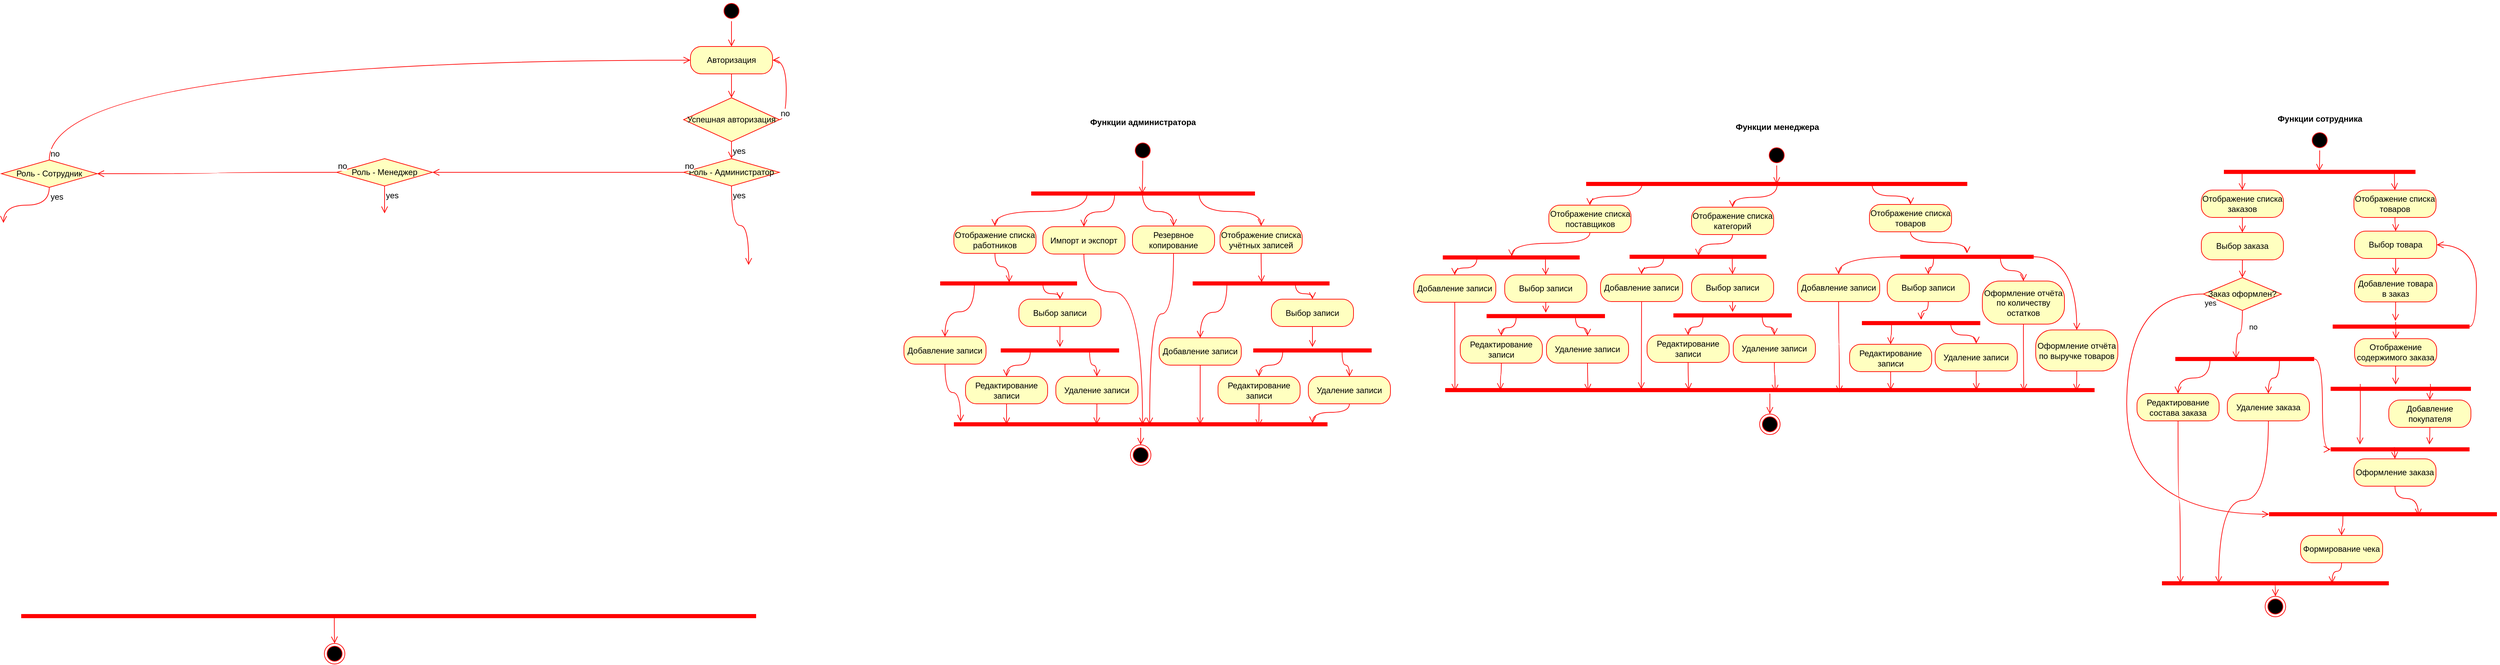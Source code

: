 <mxfile version="26.2.14" pages="3">
  <diagram name="деятельность" id="IVpO6VZPfRLlWWerV4Oi">
    <mxGraphModel dx="4158" dy="1161" grid="0" gridSize="10" guides="1" tooltips="1" connect="1" arrows="1" fold="1" page="0" pageScale="1" pageWidth="827" pageHeight="1169" math="0" shadow="0">
      <root>
        <mxCell id="0" />
        <mxCell id="1" parent="0" />
        <mxCell id="4tuFM_gcPr46mCtSmo4f-18" value="Выбор товара" style="rounded=1;whiteSpace=wrap;html=1;arcSize=40;fontColor=#000000;fillColor=#ffffc0;strokeColor=#ff0000;" parent="1" vertex="1">
          <mxGeometry x="863" y="120" width="120" height="40" as="geometry" />
        </mxCell>
        <mxCell id="4tuFM_gcPr46mCtSmo4f-19" value="" style="edgeStyle=orthogonalEdgeStyle;html=1;verticalAlign=bottom;endArrow=open;endSize=8;strokeColor=#ff0000;rounded=0;fontSize=12;curved=1;entryX=0.5;entryY=0;entryDx=0;entryDy=0;" parent="1" source="4tuFM_gcPr46mCtSmo4f-18" target="4tuFM_gcPr46mCtSmo4f-20" edge="1">
          <mxGeometry relative="1" as="geometry">
            <mxPoint x="918" y="220.5" as="targetPoint" />
          </mxGeometry>
        </mxCell>
        <mxCell id="4tuFM_gcPr46mCtSmo4f-20" value="Добавление товара в заказ" style="rounded=1;whiteSpace=wrap;html=1;arcSize=40;fontColor=#000000;fillColor=#ffffc0;strokeColor=#ff0000;" parent="1" vertex="1">
          <mxGeometry x="863" y="183.5" width="120" height="40" as="geometry" />
        </mxCell>
        <mxCell id="4tuFM_gcPr46mCtSmo4f-21" value="" style="edgeStyle=orthogonalEdgeStyle;html=1;verticalAlign=bottom;endArrow=open;endSize=8;strokeColor=#ff0000;rounded=0;fontSize=12;curved=1;entryX=0.498;entryY=0.379;entryDx=0;entryDy=0;entryPerimeter=0;" parent="1" source="4tuFM_gcPr46mCtSmo4f-20" edge="1">
          <mxGeometry relative="1" as="geometry">
            <mxPoint x="922.6" y="251.29" as="targetPoint" />
          </mxGeometry>
        </mxCell>
        <mxCell id="4tuFM_gcPr46mCtSmo4f-22" value="" style="shape=line;html=1;strokeWidth=6;strokeColor=#ff0000;" parent="1" vertex="1">
          <mxGeometry x="831" y="254.62" width="200" height="10" as="geometry" />
        </mxCell>
        <mxCell id="4tuFM_gcPr46mCtSmo4f-24" value="" style="edgeStyle=orthogonalEdgeStyle;html=1;verticalAlign=bottom;endArrow=open;endSize=8;strokeColor=#ff0000;rounded=0;fontSize=12;curved=1;exitX=1;exitY=0.5;exitDx=0;exitDy=0;exitPerimeter=0;entryX=1;entryY=0.5;entryDx=0;entryDy=0;" parent="1" source="4tuFM_gcPr46mCtSmo4f-22" target="4tuFM_gcPr46mCtSmo4f-18" edge="1">
          <mxGeometry relative="1" as="geometry">
            <mxPoint x="1008" y="345.5" as="targetPoint" />
            <mxPoint x="1023" y="252.5" as="sourcePoint" />
          </mxGeometry>
        </mxCell>
        <mxCell id="4tuFM_gcPr46mCtSmo4f-26" value="Добавление покупателя" style="rounded=1;whiteSpace=wrap;html=1;arcSize=40;fontColor=#000000;fillColor=#ffffc0;strokeColor=#ff0000;" parent="1" vertex="1">
          <mxGeometry x="913" y="367" width="120" height="40" as="geometry" />
        </mxCell>
        <mxCell id="4tuFM_gcPr46mCtSmo4f-27" value="" style="edgeStyle=orthogonalEdgeStyle;html=1;verticalAlign=bottom;endArrow=open;endSize=8;strokeColor=#ff0000;rounded=0;fontSize=12;curved=1;entryX=0.75;entryY=0.5;entryDx=0;entryDy=0;entryPerimeter=0;" parent="1" source="4tuFM_gcPr46mCtSmo4f-26" edge="1">
          <mxGeometry relative="1" as="geometry">
            <mxPoint x="972.25" y="432.0" as="targetPoint" />
          </mxGeometry>
        </mxCell>
        <mxCell id="4tuFM_gcPr46mCtSmo4f-29" value="Оформление заказа" style="rounded=1;whiteSpace=wrap;html=1;arcSize=40;fontColor=#000000;fillColor=#ffffc0;strokeColor=#ff0000;" parent="1" vertex="1">
          <mxGeometry x="862" y="453" width="120" height="40" as="geometry" />
        </mxCell>
        <mxCell id="4tuFM_gcPr46mCtSmo4f-39" value="" style="ellipse;html=1;shape=startState;fillColor=#000000;strokeColor=#ff0000;" parent="1" vertex="1">
          <mxGeometry x="3.5" y="-6" width="30" height="30" as="geometry" />
        </mxCell>
        <mxCell id="4tuFM_gcPr46mCtSmo4f-40" value="" style="edgeStyle=orthogonalEdgeStyle;html=1;verticalAlign=bottom;endArrow=open;endSize=8;strokeColor=#ff0000;rounded=0;fontSize=12;curved=1;entryX=0.5;entryY=0.533;entryDx=0;entryDy=0;entryPerimeter=0;" parent="1" source="4tuFM_gcPr46mCtSmo4f-39" target="4tuFM_gcPr46mCtSmo4f-43" edge="1">
          <mxGeometry relative="1" as="geometry">
            <mxPoint x="154" y="41.75" as="targetPoint" />
          </mxGeometry>
        </mxCell>
        <mxCell id="4tuFM_gcPr46mCtSmo4f-43" value="" style="shape=line;html=1;strokeWidth=6;strokeColor=#ff0000;" parent="1" vertex="1">
          <mxGeometry x="-260" y="46" width="557" height="10" as="geometry" />
        </mxCell>
        <mxCell id="4tuFM_gcPr46mCtSmo4f-85" value="" style="edgeStyle=orthogonalEdgeStyle;html=1;verticalAlign=bottom;endArrow=open;endSize=8;strokeColor=#ff0000;rounded=0;fontSize=12;curved=1;entryX=0.5;entryY=0;entryDx=0;entryDy=0;exitX=0.75;exitY=0.5;exitDx=0;exitDy=0;exitPerimeter=0;" parent="1" source="4tuFM_gcPr46mCtSmo4f-43" target="4tuFM_gcPr46mCtSmo4f-86" edge="1">
          <mxGeometry relative="1" as="geometry">
            <mxPoint x="242" y="107.75" as="targetPoint" />
            <mxPoint x="233" y="87.75" as="sourcePoint" />
          </mxGeometry>
        </mxCell>
        <mxCell id="4tuFM_gcPr46mCtSmo4f-86" value="Отображение списка товаров" style="rounded=1;whiteSpace=wrap;html=1;arcSize=40;fontColor=#000000;fillColor=#ffffc0;strokeColor=#ff0000;" parent="1" vertex="1">
          <mxGeometry x="154" y="81" width="120" height="40" as="geometry" />
        </mxCell>
        <mxCell id="4tuFM_gcPr46mCtSmo4f-87" value="" style="edgeStyle=orthogonalEdgeStyle;html=1;verticalAlign=bottom;endArrow=open;endSize=8;strokeColor=#ff0000;rounded=0;fontSize=12;curved=1;" parent="1" source="4tuFM_gcPr46mCtSmo4f-86" target="4tuFM_gcPr46mCtSmo4f-106" edge="1">
          <mxGeometry relative="1" as="geometry">
            <mxPoint x="214" y="176.75" as="targetPoint" />
          </mxGeometry>
        </mxCell>
        <mxCell id="4tuFM_gcPr46mCtSmo4f-106" value="" style="shape=line;html=1;strokeWidth=6;strokeColor=#ff0000;" parent="1" vertex="1">
          <mxGeometry x="199" y="152.5" width="195" height="10" as="geometry" />
        </mxCell>
        <mxCell id="4tuFM_gcPr46mCtSmo4f-108" value="Оформление отчёта по количеству остатков" style="rounded=1;whiteSpace=wrap;html=1;arcSize=40;fontColor=#000000;fillColor=#ffffc0;strokeColor=#ff0000;" parent="1" vertex="1">
          <mxGeometry x="319" y="193" width="120" height="63" as="geometry" />
        </mxCell>
        <mxCell id="4tuFM_gcPr46mCtSmo4f-109" value="" style="edgeStyle=orthogonalEdgeStyle;html=1;verticalAlign=bottom;endArrow=open;endSize=8;strokeColor=#ff0000;rounded=0;fontSize=12;curved=1;entryX=0.891;entryY=0.612;entryDx=0;entryDy=0;entryPerimeter=0;" parent="1" source="4tuFM_gcPr46mCtSmo4f-108" target="4tuFM_gcPr46mCtSmo4f-114" edge="1">
          <mxGeometry relative="1" as="geometry">
            <mxPoint x="379" y="365" as="targetPoint" />
          </mxGeometry>
        </mxCell>
        <mxCell id="4tuFM_gcPr46mCtSmo4f-110" value="" style="edgeStyle=orthogonalEdgeStyle;html=1;verticalAlign=bottom;endArrow=open;endSize=8;strokeColor=#ff0000;rounded=0;fontSize=12;curved=1;entryX=0.5;entryY=0;entryDx=0;entryDy=0;exitX=0.75;exitY=0.5;exitDx=0;exitDy=0;exitPerimeter=0;" parent="1" source="4tuFM_gcPr46mCtSmo4f-106" target="4tuFM_gcPr46mCtSmo4f-108" edge="1">
          <mxGeometry relative="1" as="geometry">
            <mxPoint x="414" y="199" as="targetPoint" />
            <mxPoint x="348" y="157" as="sourcePoint" />
          </mxGeometry>
        </mxCell>
        <mxCell id="4tuFM_gcPr46mCtSmo4f-111" value="Оформление отчёта по выручке товаров" style="rounded=1;whiteSpace=wrap;html=1;arcSize=40;fontColor=#000000;fillColor=#ffffc0;strokeColor=#ff0000;" parent="1" vertex="1">
          <mxGeometry x="397" y="264.5" width="120" height="60" as="geometry" />
        </mxCell>
        <mxCell id="4tuFM_gcPr46mCtSmo4f-112" value="" style="edgeStyle=orthogonalEdgeStyle;html=1;verticalAlign=bottom;endArrow=open;endSize=8;strokeColor=#ff0000;rounded=0;fontSize=12;curved=1;entryX=0.972;entryY=0.612;entryDx=0;entryDy=0;entryPerimeter=0;" parent="1" source="4tuFM_gcPr46mCtSmo4f-111" target="4tuFM_gcPr46mCtSmo4f-114" edge="1">
          <mxGeometry relative="1" as="geometry">
            <mxPoint x="458" y="365" as="targetPoint" />
          </mxGeometry>
        </mxCell>
        <mxCell id="4tuFM_gcPr46mCtSmo4f-113" value="" style="edgeStyle=orthogonalEdgeStyle;html=1;verticalAlign=bottom;endArrow=open;endSize=8;strokeColor=#ff0000;rounded=0;fontSize=12;curved=1;exitX=1;exitY=0.5;exitDx=0;exitDy=0;exitPerimeter=0;entryX=0.5;entryY=0;entryDx=0;entryDy=0;" parent="1" source="4tuFM_gcPr46mCtSmo4f-106" target="4tuFM_gcPr46mCtSmo4f-111" edge="1">
          <mxGeometry relative="1" as="geometry">
            <mxPoint x="665" y="427" as="targetPoint" />
            <mxPoint x="665" y="293" as="sourcePoint" />
          </mxGeometry>
        </mxCell>
        <mxCell id="4tuFM_gcPr46mCtSmo4f-114" value="" style="shape=line;html=1;strokeWidth=6;strokeColor=#ff0000;" parent="1" vertex="1">
          <mxGeometry x="-466" y="347.5" width="949" height="10" as="geometry" />
        </mxCell>
        <mxCell id="4tuFM_gcPr46mCtSmo4f-115" value="" style="edgeStyle=orthogonalEdgeStyle;html=1;verticalAlign=bottom;endArrow=open;endSize=8;strokeColor=#ff0000;rounded=0;fontSize=12;curved=1;entryX=0.5;entryY=0;entryDx=0;entryDy=0;" parent="1" source="4tuFM_gcPr46mCtSmo4f-114" target="4tuFM_gcPr46mCtSmo4f-116" edge="1">
          <mxGeometry relative="1" as="geometry">
            <mxPoint x="396" y="910" as="targetPoint" />
          </mxGeometry>
        </mxCell>
        <mxCell id="4tuFM_gcPr46mCtSmo4f-116" value="" style="ellipse;html=1;shape=endState;fillColor=#000000;strokeColor=#ff0000;" parent="1" vertex="1">
          <mxGeometry x="-6.5" y="387.5" width="30" height="30" as="geometry" />
        </mxCell>
        <mxCell id="4tuFM_gcPr46mCtSmo4f-128" value="Функции менеджера" style="text;align=center;fontStyle=1;verticalAlign=middle;spacingLeft=3;spacingRight=3;strokeColor=none;rotatable=0;points=[[0,0.5],[1,0.5]];portConstraint=eastwest;html=1;" parent="1" vertex="1">
          <mxGeometry x="-21.5" y="-45" width="80" height="26" as="geometry" />
        </mxCell>
        <mxCell id="4tuFM_gcPr46mCtSmo4f-129" value="" style="ellipse;html=1;shape=startState;fillColor=#000000;strokeColor=#ff0000;" parent="1" vertex="1">
          <mxGeometry x="797" y="-28" width="30" height="30" as="geometry" />
        </mxCell>
        <mxCell id="4tuFM_gcPr46mCtSmo4f-130" value="" style="edgeStyle=orthogonalEdgeStyle;html=1;verticalAlign=bottom;endArrow=open;endSize=8;strokeColor=#ff0000;rounded=0;fontSize=12;curved=1;entryX=0.5;entryY=0;entryDx=0;entryDy=0;exitX=0.89;exitY=0.638;exitDx=0;exitDy=0;exitPerimeter=0;" parent="1" source="dDYI54OlMbVgqXtccoFc-1" target="4tuFM_gcPr46mCtSmo4f-132" edge="1">
          <mxGeometry relative="1" as="geometry">
            <mxPoint x="931" y="78.12" as="targetPoint" />
            <mxPoint x="931" y="45.12" as="sourcePoint" />
          </mxGeometry>
        </mxCell>
        <mxCell id="4tuFM_gcPr46mCtSmo4f-132" value="Отображение списка товаров" style="rounded=1;whiteSpace=wrap;html=1;arcSize=40;fontColor=#000000;fillColor=#ffffc0;strokeColor=#ff0000;" parent="1" vertex="1">
          <mxGeometry x="862" y="60.0" width="120" height="40" as="geometry" />
        </mxCell>
        <mxCell id="4tuFM_gcPr46mCtSmo4f-133" value="" style="edgeStyle=orthogonalEdgeStyle;html=1;verticalAlign=bottom;endArrow=open;endSize=8;strokeColor=#ff0000;rounded=0;fontSize=12;curved=1;entryX=0.5;entryY=0;entryDx=0;entryDy=0;" parent="1" source="4tuFM_gcPr46mCtSmo4f-132" target="4tuFM_gcPr46mCtSmo4f-18" edge="1">
          <mxGeometry relative="1" as="geometry">
            <mxPoint x="922" y="140" as="targetPoint" />
          </mxGeometry>
        </mxCell>
        <mxCell id="4tuFM_gcPr46mCtSmo4f-134" value="" style="edgeStyle=orthogonalEdgeStyle;html=1;verticalAlign=bottom;endArrow=open;endSize=8;strokeColor=#ff0000;rounded=0;fontSize=12;curved=1;exitX=0.5;exitY=1;exitDx=0;exitDy=0;entryX=0.655;entryY=0.703;entryDx=0;entryDy=0;entryPerimeter=0;" parent="1" source="4tuFM_gcPr46mCtSmo4f-29" target="dDYI54OlMbVgqXtccoFc-14" edge="1">
          <mxGeometry relative="1" as="geometry">
            <mxPoint x="920" y="512" as="targetPoint" />
            <mxPoint x="771" y="511" as="sourcePoint" />
          </mxGeometry>
        </mxCell>
        <mxCell id="4tuFM_gcPr46mCtSmo4f-136" value="" style="ellipse;html=1;shape=endState;fillColor=#000000;strokeColor=#ff0000;" parent="1" vertex="1">
          <mxGeometry x="732.25" y="654" width="30" height="30" as="geometry" />
        </mxCell>
        <mxCell id="4tuFM_gcPr46mCtSmo4f-138" value="Функции сотрудника" style="text;align=center;fontStyle=1;verticalAlign=middle;spacingLeft=3;spacingRight=3;strokeColor=none;rotatable=0;points=[[0,0.5],[1,0.5]];portConstraint=eastwest;html=1;" parent="1" vertex="1">
          <mxGeometry x="772" y="-57" width="80" height="26" as="geometry" />
        </mxCell>
        <mxCell id="4tuFM_gcPr46mCtSmo4f-165" value="" style="edgeStyle=orthogonalEdgeStyle;html=1;verticalAlign=bottom;endArrow=open;endSize=8;strokeColor=#ff0000;rounded=0;fontSize=12;curved=1;entryX=0.5;entryY=0;entryDx=0;entryDy=0;exitX=0;exitY=0.5;exitDx=0;exitDy=0;exitPerimeter=0;" parent="1" source="4tuFM_gcPr46mCtSmo4f-106" target="dxVAaPlSnUUEGbVtZKlv-35" edge="1">
          <mxGeometry relative="1" as="geometry">
            <mxPoint x="79" y="240.5" as="targetPoint" />
            <mxPoint x="154" y="286" as="sourcePoint" />
          </mxGeometry>
        </mxCell>
        <mxCell id="4tuFM_gcPr46mCtSmo4f-166" value="" style="edgeStyle=orthogonalEdgeStyle;html=1;verticalAlign=bottom;endArrow=open;endSize=8;strokeColor=#ff0000;rounded=0;fontSize=12;curved=1;entryX=0.5;entryY=0;entryDx=0;entryDy=0;exitX=0.25;exitY=0.5;exitDx=0;exitDy=0;exitPerimeter=0;" parent="1" source="4tuFM_gcPr46mCtSmo4f-106" target="dxVAaPlSnUUEGbVtZKlv-33" edge="1">
          <mxGeometry relative="1" as="geometry">
            <mxPoint x="277" y="236" as="targetPoint" />
            <mxPoint x="164" y="296" as="sourcePoint" />
          </mxGeometry>
        </mxCell>
        <mxCell id="4tuFM_gcPr46mCtSmo4f-172" value="" style="ellipse;html=1;shape=startState;fillColor=#000000;strokeColor=#ff0000;" parent="1" vertex="1">
          <mxGeometry x="-923" y="-13" width="30" height="30" as="geometry" />
        </mxCell>
        <mxCell id="4tuFM_gcPr46mCtSmo4f-177" value="" style="edgeStyle=orthogonalEdgeStyle;html=1;verticalAlign=bottom;endArrow=open;endSize=8;strokeColor=#ff0000;rounded=0;fontSize=12;curved=1;exitX=0.5;exitY=1;exitDx=0;exitDy=0;entryX=0.496;entryY=0.529;entryDx=0;entryDy=0;entryPerimeter=0;" parent="1" source="4tuFM_gcPr46mCtSmo4f-172" target="dxVAaPlSnUUEGbVtZKlv-1" edge="1">
          <mxGeometry relative="1" as="geometry">
            <mxPoint x="-908" y="44" as="targetPoint" />
            <mxPoint x="-900" y="103.5" as="sourcePoint" />
          </mxGeometry>
        </mxCell>
        <mxCell id="4tuFM_gcPr46mCtSmo4f-178" value="" style="shape=line;html=1;strokeWidth=6;strokeColor=#ff0000;" parent="1" vertex="1">
          <mxGeometry x="-1204" y="191.5" width="200" height="10" as="geometry" />
        </mxCell>
        <mxCell id="4tuFM_gcPr46mCtSmo4f-180" value="Редактирование записи" style="rounded=1;whiteSpace=wrap;html=1;arcSize=40;fontColor=#000000;fillColor=#ffffc0;strokeColor=#ff0000;" parent="1" vertex="1">
          <mxGeometry x="-1167" y="332.5" width="120" height="40" as="geometry" />
        </mxCell>
        <mxCell id="4tuFM_gcPr46mCtSmo4f-181" value="" style="edgeStyle=orthogonalEdgeStyle;html=1;verticalAlign=bottom;endArrow=open;endSize=8;strokeColor=#ff0000;rounded=0;fontSize=12;curved=1;entryX=0.141;entryY=0.514;entryDx=0;entryDy=0;entryPerimeter=0;" parent="1" source="4tuFM_gcPr46mCtSmo4f-180" target="dxVAaPlSnUUEGbVtZKlv-11" edge="1">
          <mxGeometry relative="1" as="geometry">
            <mxPoint x="-1107.5" y="425.5" as="targetPoint" />
          </mxGeometry>
        </mxCell>
        <mxCell id="4tuFM_gcPr46mCtSmo4f-184" value="Выбор записи" style="rounded=1;whiteSpace=wrap;html=1;arcSize=40;fontColor=#000000;fillColor=#ffffc0;strokeColor=#ff0000;" parent="1" vertex="1">
          <mxGeometry x="-1089" y="219.5" width="120" height="40" as="geometry" />
        </mxCell>
        <mxCell id="4tuFM_gcPr46mCtSmo4f-185" value="" style="edgeStyle=orthogonalEdgeStyle;html=1;verticalAlign=bottom;endArrow=open;endSize=8;strokeColor=#ff0000;rounded=0;fontSize=12;curved=1;" parent="1" source="4tuFM_gcPr46mCtSmo4f-184" target="Fgz_-iaLHo8x4TUiCvoQ-1" edge="1">
          <mxGeometry relative="1" as="geometry">
            <mxPoint x="-1036" y="300.5" as="targetPoint" />
          </mxGeometry>
        </mxCell>
        <mxCell id="4tuFM_gcPr46mCtSmo4f-186" value="Добавление записи" style="rounded=1;whiteSpace=wrap;html=1;arcSize=40;fontColor=#000000;fillColor=#ffffc0;strokeColor=#ff0000;" parent="1" vertex="1">
          <mxGeometry x="-1257" y="274.5" width="120" height="40" as="geometry" />
        </mxCell>
        <mxCell id="4tuFM_gcPr46mCtSmo4f-187" value="" style="edgeStyle=orthogonalEdgeStyle;html=1;verticalAlign=bottom;endArrow=open;endSize=8;strokeColor=#ff0000;rounded=0;fontSize=12;curved=1;entryX=0.018;entryY=0.114;entryDx=0;entryDy=0;entryPerimeter=0;" parent="1" source="4tuFM_gcPr46mCtSmo4f-186" target="dxVAaPlSnUUEGbVtZKlv-11" edge="1">
          <mxGeometry relative="1" as="geometry">
            <mxPoint x="-1157.25" y="427.5" as="targetPoint" />
          </mxGeometry>
        </mxCell>
        <mxCell id="4tuFM_gcPr46mCtSmo4f-188" value="Удаление записи" style="rounded=1;whiteSpace=wrap;html=1;arcSize=40;fontColor=#000000;fillColor=#ffffc0;strokeColor=#ff0000;" parent="1" vertex="1">
          <mxGeometry x="-1035" y="332.5" width="120" height="40" as="geometry" />
        </mxCell>
        <mxCell id="4tuFM_gcPr46mCtSmo4f-189" value="" style="edgeStyle=orthogonalEdgeStyle;html=1;verticalAlign=bottom;endArrow=open;endSize=8;strokeColor=#ff0000;rounded=0;fontSize=12;curved=1;entryX=0.382;entryY=0.514;entryDx=0;entryDy=0;entryPerimeter=0;" parent="1" source="4tuFM_gcPr46mCtSmo4f-188" target="dxVAaPlSnUUEGbVtZKlv-11" edge="1">
          <mxGeometry relative="1" as="geometry">
            <mxPoint x="-975" y="428" as="targetPoint" />
          </mxGeometry>
        </mxCell>
        <mxCell id="4tuFM_gcPr46mCtSmo4f-190" value="" style="edgeStyle=orthogonalEdgeStyle;html=1;verticalAlign=bottom;endArrow=open;endSize=8;strokeColor=#ff0000;rounded=0;fontSize=12;curved=1;entryX=0.5;entryY=0;entryDx=0;entryDy=0;exitX=0.25;exitY=0.5;exitDx=0;exitDy=0;exitPerimeter=0;" parent="1" source="4tuFM_gcPr46mCtSmo4f-178" target="4tuFM_gcPr46mCtSmo4f-186" edge="1">
          <mxGeometry relative="1" as="geometry">
            <mxPoint x="-1144" y="395.5" as="targetPoint" />
            <mxPoint x="-1230" y="282.5" as="sourcePoint" />
          </mxGeometry>
        </mxCell>
        <mxCell id="4tuFM_gcPr46mCtSmo4f-191" value="" style="edgeStyle=orthogonalEdgeStyle;html=1;verticalAlign=bottom;endArrow=open;endSize=8;strokeColor=#ff0000;rounded=0;fontSize=12;curved=1;exitX=0.75;exitY=0.5;exitDx=0;exitDy=0;exitPerimeter=0;entryX=0.5;entryY=0;entryDx=0;entryDy=0;" parent="1" source="4tuFM_gcPr46mCtSmo4f-178" target="4tuFM_gcPr46mCtSmo4f-184" edge="1">
          <mxGeometry relative="1" as="geometry">
            <mxPoint x="-992" y="240.5" as="targetPoint" />
            <mxPoint x="-1220" y="292.5" as="sourcePoint" />
          </mxGeometry>
        </mxCell>
        <mxCell id="4tuFM_gcPr46mCtSmo4f-193" value="Функции администратора" style="text;align=center;fontStyle=1;verticalAlign=middle;spacingLeft=3;spacingRight=3;strokeColor=none;rotatable=0;points=[[0,0.5],[1,0.5]];portConstraint=eastwest;html=1;" parent="1" vertex="1">
          <mxGeometry x="-948" y="-52" width="80" height="26" as="geometry" />
        </mxCell>
        <mxCell id="4tuFM_gcPr46mCtSmo4f-195" value="Формирование чека" style="rounded=1;whiteSpace=wrap;html=1;arcSize=40;fontColor=#000000;fillColor=#ffffc0;strokeColor=#ff0000;" parent="1" vertex="1">
          <mxGeometry x="784" y="565" width="120" height="40" as="geometry" />
        </mxCell>
        <mxCell id="4tuFM_gcPr46mCtSmo4f-196" value="" style="edgeStyle=orthogonalEdgeStyle;html=1;verticalAlign=bottom;endArrow=open;endSize=8;strokeColor=#ff0000;rounded=0;fontSize=12;curved=1;entryX=0.75;entryY=0.5;entryDx=0;entryDy=0;entryPerimeter=0;" parent="1" source="4tuFM_gcPr46mCtSmo4f-195" target="dDYI54OlMbVgqXtccoFc-24" edge="1">
          <mxGeometry relative="1" as="geometry">
            <mxPoint x="842" y="627" as="targetPoint" />
          </mxGeometry>
        </mxCell>
        <mxCell id="Fgz_-iaLHo8x4TUiCvoQ-1" value="" style="shape=line;html=1;strokeWidth=6;strokeColor=#ff0000;" parent="1" vertex="1">
          <mxGeometry x="-1115.5" y="289.5" width="173" height="10" as="geometry" />
        </mxCell>
        <mxCell id="Fgz_-iaLHo8x4TUiCvoQ-2" value="" style="edgeStyle=orthogonalEdgeStyle;html=1;verticalAlign=bottom;endArrow=open;endSize=8;strokeColor=#ff0000;rounded=0;fontSize=12;curved=1;exitX=0.25;exitY=0.5;exitDx=0;exitDy=0;exitPerimeter=0;" parent="1" source="Fgz_-iaLHo8x4TUiCvoQ-1" target="4tuFM_gcPr46mCtSmo4f-180" edge="1">
          <mxGeometry relative="1" as="geometry">
            <mxPoint x="-1047" y="437.5" as="targetPoint" />
            <mxPoint x="-965" y="382.5" as="sourcePoint" />
          </mxGeometry>
        </mxCell>
        <mxCell id="Fgz_-iaLHo8x4TUiCvoQ-3" value="" style="edgeStyle=orthogonalEdgeStyle;html=1;verticalAlign=bottom;endArrow=open;endSize=8;strokeColor=#ff0000;rounded=0;fontSize=12;curved=1;entryX=0.5;entryY=0;entryDx=0;entryDy=0;exitX=0.75;exitY=0.5;exitDx=0;exitDy=0;exitPerimeter=0;" parent="1" source="Fgz_-iaLHo8x4TUiCvoQ-1" target="4tuFM_gcPr46mCtSmo4f-188" edge="1">
          <mxGeometry relative="1" as="geometry">
            <mxPoint x="-1037" y="447.5" as="targetPoint" />
            <mxPoint x="-955" y="392.5" as="sourcePoint" />
          </mxGeometry>
        </mxCell>
        <mxCell id="Fgz_-iaLHo8x4TUiCvoQ-4" value="" style="ellipse;html=1;shape=startState;fillColor=#000000;strokeColor=#ff0000;" parent="1" vertex="1">
          <mxGeometry x="-1524" y="-217" width="30" height="30" as="geometry" />
        </mxCell>
        <mxCell id="Fgz_-iaLHo8x4TUiCvoQ-5" value="" style="edgeStyle=orthogonalEdgeStyle;html=1;verticalAlign=bottom;endArrow=open;endSize=8;strokeColor=#ff0000;rounded=0;fontSize=12;curved=1;entryX=0.5;entryY=0;entryDx=0;entryDy=0;" parent="1" source="Fgz_-iaLHo8x4TUiCvoQ-4" target="Fgz_-iaLHo8x4TUiCvoQ-6" edge="1">
          <mxGeometry relative="1" as="geometry">
            <mxPoint x="-1509" y="-127" as="targetPoint" />
          </mxGeometry>
        </mxCell>
        <mxCell id="Fgz_-iaLHo8x4TUiCvoQ-6" value="Авторизация" style="rounded=1;whiteSpace=wrap;html=1;arcSize=40;fontColor=#000000;fillColor=#ffffc0;strokeColor=#ff0000;" parent="1" vertex="1">
          <mxGeometry x="-1569" y="-150" width="120" height="40" as="geometry" />
        </mxCell>
        <mxCell id="Fgz_-iaLHo8x4TUiCvoQ-7" value="" style="edgeStyle=orthogonalEdgeStyle;html=1;verticalAlign=bottom;endArrow=open;endSize=8;strokeColor=#ff0000;rounded=0;fontSize=12;curved=1;entryX=0.5;entryY=0;entryDx=0;entryDy=0;" parent="1" source="Fgz_-iaLHo8x4TUiCvoQ-6" target="Fgz_-iaLHo8x4TUiCvoQ-10" edge="1">
          <mxGeometry relative="1" as="geometry">
            <mxPoint x="-1509.2" y="-69.79" as="targetPoint" />
          </mxGeometry>
        </mxCell>
        <mxCell id="Fgz_-iaLHo8x4TUiCvoQ-10" value="Успешная авторизация" style="rhombus;whiteSpace=wrap;html=1;fontColor=#000000;fillColor=#ffffc0;strokeColor=#ff0000;" parent="1" vertex="1">
          <mxGeometry x="-1579" y="-75" width="140" height="64" as="geometry" />
        </mxCell>
        <mxCell id="Fgz_-iaLHo8x4TUiCvoQ-11" value="no" style="edgeStyle=orthogonalEdgeStyle;html=1;align=left;verticalAlign=bottom;endArrow=open;endSize=8;strokeColor=#ff0000;rounded=0;fontSize=12;curved=1;entryX=1;entryY=0.5;entryDx=0;entryDy=0;exitX=1;exitY=0.5;exitDx=0;exitDy=0;" parent="1" source="Fgz_-iaLHo8x4TUiCvoQ-10" target="Fgz_-iaLHo8x4TUiCvoQ-6" edge="1">
          <mxGeometry x="-1" relative="1" as="geometry">
            <mxPoint x="-1372" y="-35" as="targetPoint" />
          </mxGeometry>
        </mxCell>
        <mxCell id="Fgz_-iaLHo8x4TUiCvoQ-12" value="yes" style="edgeStyle=orthogonalEdgeStyle;html=1;align=left;verticalAlign=top;endArrow=open;endSize=8;strokeColor=#ff0000;rounded=0;fontSize=12;curved=1;entryX=0.5;entryY=0;entryDx=0;entryDy=0;" parent="1" source="Fgz_-iaLHo8x4TUiCvoQ-10" target="Fgz_-iaLHo8x4TUiCvoQ-13" edge="1">
          <mxGeometry x="-1" relative="1" as="geometry">
            <mxPoint x="-1512" y="31" as="targetPoint" />
          </mxGeometry>
        </mxCell>
        <mxCell id="Fgz_-iaLHo8x4TUiCvoQ-13" value="Роль - Администратор" style="rhombus;whiteSpace=wrap;html=1;fontColor=#000000;fillColor=#ffffc0;strokeColor=#ff0000;" parent="1" vertex="1">
          <mxGeometry x="-1579" y="14" width="140" height="40" as="geometry" />
        </mxCell>
        <mxCell id="Fgz_-iaLHo8x4TUiCvoQ-14" value="no" style="edgeStyle=orthogonalEdgeStyle;html=1;align=left;verticalAlign=bottom;endArrow=open;endSize=8;strokeColor=#ff0000;rounded=0;fontSize=12;curved=1;entryX=1;entryY=0.5;entryDx=0;entryDy=0;" parent="1" source="Fgz_-iaLHo8x4TUiCvoQ-13" target="Fgz_-iaLHo8x4TUiCvoQ-19" edge="1">
          <mxGeometry x="-1" relative="1" as="geometry">
            <mxPoint x="-1691" y="34" as="targetPoint" />
          </mxGeometry>
        </mxCell>
        <mxCell id="Fgz_-iaLHo8x4TUiCvoQ-15" value="yes" style="edgeStyle=orthogonalEdgeStyle;html=1;align=left;verticalAlign=top;endArrow=open;endSize=8;strokeColor=#ff0000;rounded=0;fontSize=12;curved=1;entryX=0.5;entryY=0;entryDx=0;entryDy=0;" parent="1" source="Fgz_-iaLHo8x4TUiCvoQ-13" edge="1">
          <mxGeometry x="-1" relative="1" as="geometry">
            <mxPoint x="-1484" y="169.5" as="targetPoint" />
          </mxGeometry>
        </mxCell>
        <mxCell id="Fgz_-iaLHo8x4TUiCvoQ-19" value="Роль - Менеджер" style="rhombus;whiteSpace=wrap;html=1;fontColor=#000000;fillColor=#ffffc0;strokeColor=#ff0000;" parent="1" vertex="1">
          <mxGeometry x="-2086" y="14" width="140" height="40" as="geometry" />
        </mxCell>
        <mxCell id="Fgz_-iaLHo8x4TUiCvoQ-20" value="no" style="edgeStyle=orthogonalEdgeStyle;html=1;align=left;verticalAlign=bottom;endArrow=open;endSize=8;strokeColor=#ff0000;rounded=0;fontSize=12;curved=1;entryX=1;entryY=0.5;entryDx=0;entryDy=0;" parent="1" source="Fgz_-iaLHo8x4TUiCvoQ-19" target="Fgz_-iaLHo8x4TUiCvoQ-23" edge="1">
          <mxGeometry x="-1" relative="1" as="geometry">
            <mxPoint x="-2149" y="34" as="targetPoint" />
          </mxGeometry>
        </mxCell>
        <mxCell id="Fgz_-iaLHo8x4TUiCvoQ-21" value="yes" style="edgeStyle=orthogonalEdgeStyle;html=1;align=left;verticalAlign=top;endArrow=open;endSize=8;strokeColor=#ff0000;rounded=0;fontSize=12;curved=1;entryX=0.5;entryY=0.45;entryDx=0;entryDy=0;entryPerimeter=0;" parent="1" source="Fgz_-iaLHo8x4TUiCvoQ-19" edge="1">
          <mxGeometry x="-1" relative="1" as="geometry">
            <mxPoint x="-2016" y="94" as="targetPoint" />
          </mxGeometry>
        </mxCell>
        <mxCell id="Fgz_-iaLHo8x4TUiCvoQ-23" value="Роль - Сотрудник" style="rhombus;whiteSpace=wrap;html=1;fontColor=#000000;fillColor=#ffffc0;strokeColor=#ff0000;" parent="1" vertex="1">
          <mxGeometry x="-2576" y="16" width="140" height="40" as="geometry" />
        </mxCell>
        <mxCell id="Fgz_-iaLHo8x4TUiCvoQ-24" value="no" style="edgeStyle=orthogonalEdgeStyle;html=1;align=left;verticalAlign=bottom;endArrow=open;endSize=8;strokeColor=#ff0000;rounded=0;fontSize=12;curved=1;entryX=0;entryY=0.5;entryDx=0;entryDy=0;exitX=0.5;exitY=0;exitDx=0;exitDy=0;" parent="1" source="Fgz_-iaLHo8x4TUiCvoQ-23" target="Fgz_-iaLHo8x4TUiCvoQ-6" edge="1">
          <mxGeometry x="-1" relative="1" as="geometry">
            <mxPoint x="-1963" y="80" as="targetPoint" />
          </mxGeometry>
        </mxCell>
        <mxCell id="Fgz_-iaLHo8x4TUiCvoQ-25" value="yes" style="edgeStyle=orthogonalEdgeStyle;html=1;align=left;verticalAlign=top;endArrow=open;endSize=8;strokeColor=#ff0000;rounded=0;fontSize=12;curved=1;entryX=0.5;entryY=0;entryDx=0;entryDy=0;" parent="1" source="Fgz_-iaLHo8x4TUiCvoQ-23" edge="1">
          <mxGeometry x="-1" relative="1" as="geometry">
            <mxPoint x="-2573" y="108" as="targetPoint" />
          </mxGeometry>
        </mxCell>
        <mxCell id="iccn0b8a0qSBOiF6mpDn-1" value="" style="shape=line;html=1;strokeWidth=6;strokeColor=#ff0000;" parent="1" vertex="1">
          <mxGeometry x="-2547" y="678" width="1074" height="10" as="geometry" />
        </mxCell>
        <mxCell id="iccn0b8a0qSBOiF6mpDn-2" value="" style="edgeStyle=orthogonalEdgeStyle;html=1;verticalAlign=bottom;endArrow=open;endSize=8;strokeColor=#ff0000;rounded=0;fontSize=12;curved=1;entryX=0.5;entryY=0;entryDx=0;entryDy=0;exitX=0.426;exitY=0.4;exitDx=0;exitDy=0;exitPerimeter=0;" parent="1" source="iccn0b8a0qSBOiF6mpDn-1" target="iccn0b8a0qSBOiF6mpDn-3" edge="1">
          <mxGeometry relative="1" as="geometry">
            <mxPoint x="-1679" y="735" as="targetPoint" />
          </mxGeometry>
        </mxCell>
        <mxCell id="iccn0b8a0qSBOiF6mpDn-3" value="" style="ellipse;html=1;shape=endState;fillColor=#000000;strokeColor=#ff0000;" parent="1" vertex="1">
          <mxGeometry x="-2104" y="723" width="30" height="30" as="geometry" />
        </mxCell>
        <mxCell id="dxVAaPlSnUUEGbVtZKlv-1" value="" style="shape=line;html=1;strokeWidth=6;strokeColor=#ff0000;" parent="1" vertex="1">
          <mxGeometry x="-1071" y="60" width="327" height="10" as="geometry" />
        </mxCell>
        <mxCell id="dxVAaPlSnUUEGbVtZKlv-2" value="" style="edgeStyle=orthogonalEdgeStyle;html=1;verticalAlign=bottom;endArrow=open;endSize=8;strokeColor=#ff0000;rounded=0;fontSize=12;curved=1;entryX=0.5;entryY=0;entryDx=0;entryDy=0;exitX=0.25;exitY=0.5;exitDx=0;exitDy=0;exitPerimeter=0;" parent="1" source="dxVAaPlSnUUEGbVtZKlv-1" target="dxVAaPlSnUUEGbVtZKlv-3" edge="1">
          <mxGeometry relative="1" as="geometry">
            <mxPoint x="-930" y="139" as="targetPoint" />
            <mxPoint x="-838" y="72" as="sourcePoint" />
          </mxGeometry>
        </mxCell>
        <mxCell id="dxVAaPlSnUUEGbVtZKlv-3" value="Отображение списка работников" style="rounded=1;whiteSpace=wrap;html=1;arcSize=40;fontColor=#000000;fillColor=#ffffc0;strokeColor=#ff0000;" parent="1" vertex="1">
          <mxGeometry x="-1184" y="112.5" width="120" height="40" as="geometry" />
        </mxCell>
        <mxCell id="dxVAaPlSnUUEGbVtZKlv-7" value="" style="edgeStyle=orthogonalEdgeStyle;html=1;verticalAlign=bottom;endArrow=open;endSize=8;strokeColor=#ff0000;rounded=0;fontSize=12;curved=1;entryX=0.504;entryY=0.343;entryDx=0;entryDy=0;entryPerimeter=0;" parent="1" source="dxVAaPlSnUUEGbVtZKlv-3" target="4tuFM_gcPr46mCtSmo4f-178" edge="1">
          <mxGeometry relative="1" as="geometry">
            <mxPoint x="-1076" y="122.5" as="targetPoint" />
            <mxPoint x="-973" y="77.5" as="sourcePoint" />
          </mxGeometry>
        </mxCell>
        <mxCell id="dxVAaPlSnUUEGbVtZKlv-8" value="" style="shape=line;html=1;strokeWidth=6;strokeColor=#ff0000;" parent="1" vertex="1">
          <mxGeometry x="-835" y="191.5" width="200" height="10" as="geometry" />
        </mxCell>
        <mxCell id="dxVAaPlSnUUEGbVtZKlv-9" value="Редактирование записи" style="rounded=1;whiteSpace=wrap;html=1;arcSize=40;fontColor=#000000;fillColor=#ffffc0;strokeColor=#ff0000;" parent="1" vertex="1">
          <mxGeometry x="-798" y="332.5" width="120" height="40" as="geometry" />
        </mxCell>
        <mxCell id="dxVAaPlSnUUEGbVtZKlv-10" value="" style="edgeStyle=orthogonalEdgeStyle;html=1;verticalAlign=bottom;endArrow=open;endSize=8;strokeColor=#ff0000;rounded=0;fontSize=12;curved=1;entryX=0.816;entryY=0.793;entryDx=0;entryDy=0;entryPerimeter=0;" parent="1" source="dxVAaPlSnUUEGbVtZKlv-9" target="dxVAaPlSnUUEGbVtZKlv-11" edge="1">
          <mxGeometry relative="1" as="geometry">
            <mxPoint x="-735" y="399" as="targetPoint" />
          </mxGeometry>
        </mxCell>
        <mxCell id="dxVAaPlSnUUEGbVtZKlv-11" value="" style="shape=line;html=1;strokeWidth=6;strokeColor=#ff0000;" parent="1" vertex="1">
          <mxGeometry x="-1184" y="397.5" width="546" height="10" as="geometry" />
        </mxCell>
        <mxCell id="dxVAaPlSnUUEGbVtZKlv-12" value="" style="edgeStyle=orthogonalEdgeStyle;html=1;verticalAlign=bottom;endArrow=open;endSize=8;strokeColor=#ff0000;rounded=0;fontSize=12;curved=1;entryX=0.5;entryY=0;entryDx=0;entryDy=0;" parent="1" source="dxVAaPlSnUUEGbVtZKlv-11" target="dxVAaPlSnUUEGbVtZKlv-21" edge="1">
          <mxGeometry relative="1" as="geometry">
            <mxPoint x="-735" y="431.5" as="targetPoint" />
          </mxGeometry>
        </mxCell>
        <mxCell id="dxVAaPlSnUUEGbVtZKlv-13" value="Выбор записи" style="rounded=1;whiteSpace=wrap;html=1;arcSize=40;fontColor=#000000;fillColor=#ffffc0;strokeColor=#ff0000;" parent="1" vertex="1">
          <mxGeometry x="-720" y="219.5" width="120" height="40" as="geometry" />
        </mxCell>
        <mxCell id="dxVAaPlSnUUEGbVtZKlv-14" value="" style="edgeStyle=orthogonalEdgeStyle;html=1;verticalAlign=bottom;endArrow=open;endSize=8;strokeColor=#ff0000;rounded=0;fontSize=12;curved=1;" parent="1" source="dxVAaPlSnUUEGbVtZKlv-13" target="dxVAaPlSnUUEGbVtZKlv-22" edge="1">
          <mxGeometry relative="1" as="geometry">
            <mxPoint x="-667" y="300.5" as="targetPoint" />
          </mxGeometry>
        </mxCell>
        <mxCell id="dxVAaPlSnUUEGbVtZKlv-15" value="Добавление записи" style="rounded=1;whiteSpace=wrap;html=1;arcSize=40;fontColor=#000000;fillColor=#ffffc0;strokeColor=#ff0000;" parent="1" vertex="1">
          <mxGeometry x="-884" y="276" width="120" height="40" as="geometry" />
        </mxCell>
        <mxCell id="dxVAaPlSnUUEGbVtZKlv-16" value="" style="edgeStyle=orthogonalEdgeStyle;html=1;verticalAlign=bottom;endArrow=open;endSize=8;strokeColor=#ff0000;rounded=0;fontSize=12;curved=1;entryX=0.659;entryY=0.507;entryDx=0;entryDy=0;entryPerimeter=0;" parent="1" source="dxVAaPlSnUUEGbVtZKlv-15" target="dxVAaPlSnUUEGbVtZKlv-11" edge="1">
          <mxGeometry relative="1" as="geometry">
            <mxPoint x="-871" y="332.5" as="targetPoint" />
          </mxGeometry>
        </mxCell>
        <mxCell id="dxVAaPlSnUUEGbVtZKlv-17" value="Удаление записи" style="rounded=1;whiteSpace=wrap;html=1;arcSize=40;fontColor=#000000;fillColor=#ffffc0;strokeColor=#ff0000;" parent="1" vertex="1">
          <mxGeometry x="-666" y="332.5" width="120" height="40" as="geometry" />
        </mxCell>
        <mxCell id="dxVAaPlSnUUEGbVtZKlv-18" value="" style="edgeStyle=orthogonalEdgeStyle;html=1;verticalAlign=bottom;endArrow=open;endSize=8;strokeColor=#ff0000;rounded=0;fontSize=12;curved=1;entryX=0.96;entryY=0.364;entryDx=0;entryDy=0;entryPerimeter=0;" parent="1" source="dxVAaPlSnUUEGbVtZKlv-17" target="dxVAaPlSnUUEGbVtZKlv-11" edge="1">
          <mxGeometry relative="1" as="geometry">
            <mxPoint x="-599" y="332.5" as="targetPoint" />
          </mxGeometry>
        </mxCell>
        <mxCell id="dxVAaPlSnUUEGbVtZKlv-19" value="" style="edgeStyle=orthogonalEdgeStyle;html=1;verticalAlign=bottom;endArrow=open;endSize=8;strokeColor=#ff0000;rounded=0;fontSize=12;curved=1;entryX=0.5;entryY=0;entryDx=0;entryDy=0;exitX=0.25;exitY=0.5;exitDx=0;exitDy=0;exitPerimeter=0;" parent="1" source="dxVAaPlSnUUEGbVtZKlv-8" target="dxVAaPlSnUUEGbVtZKlv-15" edge="1">
          <mxGeometry relative="1" as="geometry">
            <mxPoint x="-775" y="395.5" as="targetPoint" />
            <mxPoint x="-861" y="282.5" as="sourcePoint" />
          </mxGeometry>
        </mxCell>
        <mxCell id="dxVAaPlSnUUEGbVtZKlv-20" value="" style="edgeStyle=orthogonalEdgeStyle;html=1;verticalAlign=bottom;endArrow=open;endSize=8;strokeColor=#ff0000;rounded=0;fontSize=12;curved=1;exitX=0.75;exitY=0.5;exitDx=0;exitDy=0;exitPerimeter=0;entryX=0.5;entryY=0;entryDx=0;entryDy=0;" parent="1" source="dxVAaPlSnUUEGbVtZKlv-8" target="dxVAaPlSnUUEGbVtZKlv-13" edge="1">
          <mxGeometry relative="1" as="geometry">
            <mxPoint x="-623" y="240.5" as="targetPoint" />
            <mxPoint x="-851" y="292.5" as="sourcePoint" />
          </mxGeometry>
        </mxCell>
        <mxCell id="dxVAaPlSnUUEGbVtZKlv-21" value="" style="ellipse;html=1;shape=endState;fillColor=#000000;strokeColor=#ff0000;" parent="1" vertex="1">
          <mxGeometry x="-926" y="432.5" width="30" height="30" as="geometry" />
        </mxCell>
        <mxCell id="dxVAaPlSnUUEGbVtZKlv-22" value="" style="shape=line;html=1;strokeWidth=6;strokeColor=#ff0000;" parent="1" vertex="1">
          <mxGeometry x="-746.5" y="289.5" width="173" height="10" as="geometry" />
        </mxCell>
        <mxCell id="dxVAaPlSnUUEGbVtZKlv-23" value="" style="edgeStyle=orthogonalEdgeStyle;html=1;verticalAlign=bottom;endArrow=open;endSize=8;strokeColor=#ff0000;rounded=0;fontSize=12;curved=1;exitX=0.25;exitY=0.5;exitDx=0;exitDy=0;exitPerimeter=0;" parent="1" source="dxVAaPlSnUUEGbVtZKlv-22" target="dxVAaPlSnUUEGbVtZKlv-9" edge="1">
          <mxGeometry relative="1" as="geometry">
            <mxPoint x="-678" y="437.5" as="targetPoint" />
            <mxPoint x="-596" y="382.5" as="sourcePoint" />
          </mxGeometry>
        </mxCell>
        <mxCell id="dxVAaPlSnUUEGbVtZKlv-24" value="" style="edgeStyle=orthogonalEdgeStyle;html=1;verticalAlign=bottom;endArrow=open;endSize=8;strokeColor=#ff0000;rounded=0;fontSize=12;curved=1;entryX=0.5;entryY=0;entryDx=0;entryDy=0;exitX=0.75;exitY=0.5;exitDx=0;exitDy=0;exitPerimeter=0;" parent="1" source="dxVAaPlSnUUEGbVtZKlv-22" target="dxVAaPlSnUUEGbVtZKlv-17" edge="1">
          <mxGeometry relative="1" as="geometry">
            <mxPoint x="-668" y="447.5" as="targetPoint" />
            <mxPoint x="-586" y="392.5" as="sourcePoint" />
          </mxGeometry>
        </mxCell>
        <mxCell id="dxVAaPlSnUUEGbVtZKlv-25" value="" style="edgeStyle=orthogonalEdgeStyle;html=1;verticalAlign=bottom;endArrow=open;endSize=8;strokeColor=#ff0000;rounded=0;fontSize=12;curved=1;entryX=0.5;entryY=0;entryDx=0;entryDy=0;exitX=0.75;exitY=0.5;exitDx=0;exitDy=0;exitPerimeter=0;" parent="1" source="dxVAaPlSnUUEGbVtZKlv-1" target="dxVAaPlSnUUEGbVtZKlv-26" edge="1">
          <mxGeometry relative="1" as="geometry">
            <mxPoint x="-677" y="246" as="targetPoint" />
            <mxPoint x="-766.75" y="87" as="sourcePoint" />
          </mxGeometry>
        </mxCell>
        <mxCell id="dxVAaPlSnUUEGbVtZKlv-26" value="Отображение списка учётных записей" style="rounded=1;whiteSpace=wrap;html=1;arcSize=40;fontColor=#000000;fillColor=#ffffc0;strokeColor=#ff0000;" parent="1" vertex="1">
          <mxGeometry x="-795" y="112.5" width="120" height="40" as="geometry" />
        </mxCell>
        <mxCell id="dxVAaPlSnUUEGbVtZKlv-27" value="" style="edgeStyle=orthogonalEdgeStyle;html=1;verticalAlign=bottom;endArrow=open;endSize=8;strokeColor=#ff0000;rounded=0;fontSize=12;curved=1;entryX=0.504;entryY=0.343;entryDx=0;entryDy=0;exitX=0.5;exitY=1;exitDx=0;exitDy=0;entryPerimeter=0;" parent="1" source="dxVAaPlSnUUEGbVtZKlv-26" target="dxVAaPlSnUUEGbVtZKlv-8" edge="1">
          <mxGeometry relative="1" as="geometry">
            <mxPoint x="-725" y="122.5" as="targetPoint" />
            <mxPoint x="-622" y="77.5" as="sourcePoint" />
          </mxGeometry>
        </mxCell>
        <mxCell id="dxVAaPlSnUUEGbVtZKlv-30" value="Редактирование записи" style="rounded=1;whiteSpace=wrap;html=1;arcSize=40;fontColor=#000000;fillColor=#ffffc0;strokeColor=#ff0000;" parent="1" vertex="1">
          <mxGeometry x="125" y="285.5" width="120" height="40" as="geometry" />
        </mxCell>
        <mxCell id="dxVAaPlSnUUEGbVtZKlv-31" value="" style="edgeStyle=orthogonalEdgeStyle;html=1;verticalAlign=bottom;endArrow=open;endSize=8;strokeColor=#ff0000;rounded=0;fontSize=12;curved=1;entryX=0.686;entryY=0.494;entryDx=0;entryDy=0;entryPerimeter=0;" parent="1" source="dxVAaPlSnUUEGbVtZKlv-30" target="4tuFM_gcPr46mCtSmo4f-114" edge="1">
          <mxGeometry relative="1" as="geometry">
            <mxPoint x="187" y="368" as="targetPoint" />
          </mxGeometry>
        </mxCell>
        <mxCell id="dxVAaPlSnUUEGbVtZKlv-33" value="Выбор записи" style="rounded=1;whiteSpace=wrap;html=1;arcSize=40;fontColor=#000000;fillColor=#ffffc0;strokeColor=#ff0000;" parent="1" vertex="1">
          <mxGeometry x="180" y="183" width="120" height="40" as="geometry" />
        </mxCell>
        <mxCell id="dxVAaPlSnUUEGbVtZKlv-34" value="" style="edgeStyle=orthogonalEdgeStyle;html=1;verticalAlign=bottom;endArrow=open;endSize=8;strokeColor=#ff0000;rounded=0;fontSize=12;curved=1;" parent="1" source="dxVAaPlSnUUEGbVtZKlv-33" target="dxVAaPlSnUUEGbVtZKlv-41" edge="1">
          <mxGeometry relative="1" as="geometry">
            <mxPoint x="223" y="280" as="targetPoint" />
          </mxGeometry>
        </mxCell>
        <mxCell id="dxVAaPlSnUUEGbVtZKlv-35" value="Добавление записи" style="rounded=1;whiteSpace=wrap;html=1;arcSize=40;fontColor=#000000;fillColor=#ffffc0;strokeColor=#ff0000;" parent="1" vertex="1">
          <mxGeometry x="49" y="183" width="120" height="40" as="geometry" />
        </mxCell>
        <mxCell id="dxVAaPlSnUUEGbVtZKlv-36" value="" style="edgeStyle=orthogonalEdgeStyle;html=1;verticalAlign=bottom;endArrow=open;endSize=8;strokeColor=#ff0000;rounded=0;fontSize=12;curved=1;entryX=0.607;entryY=0.847;entryDx=0;entryDy=0;entryPerimeter=0;" parent="1" source="dxVAaPlSnUUEGbVtZKlv-35" target="4tuFM_gcPr46mCtSmo4f-114" edge="1">
          <mxGeometry relative="1" as="geometry">
            <mxPoint x="109" y="363" as="targetPoint" />
          </mxGeometry>
        </mxCell>
        <mxCell id="dxVAaPlSnUUEGbVtZKlv-37" value="Удаление записи" style="rounded=1;whiteSpace=wrap;html=1;arcSize=40;fontColor=#000000;fillColor=#ffffc0;strokeColor=#ff0000;" parent="1" vertex="1">
          <mxGeometry x="250" y="284.5" width="120" height="40" as="geometry" />
        </mxCell>
        <mxCell id="dxVAaPlSnUUEGbVtZKlv-38" value="" style="edgeStyle=orthogonalEdgeStyle;html=1;verticalAlign=bottom;endArrow=open;endSize=8;strokeColor=#ff0000;rounded=0;fontSize=12;curved=1;entryX=0.818;entryY=0.494;entryDx=0;entryDy=0;entryPerimeter=0;" parent="1" source="dxVAaPlSnUUEGbVtZKlv-37" target="4tuFM_gcPr46mCtSmo4f-114" edge="1">
          <mxGeometry relative="1" as="geometry">
            <mxPoint x="310" y="368" as="targetPoint" />
          </mxGeometry>
        </mxCell>
        <mxCell id="dxVAaPlSnUUEGbVtZKlv-41" value="" style="shape=line;html=1;strokeWidth=6;strokeColor=#ff0000;" parent="1" vertex="1">
          <mxGeometry x="143" y="249.5" width="173" height="10" as="geometry" />
        </mxCell>
        <mxCell id="dxVAaPlSnUUEGbVtZKlv-42" value="" style="edgeStyle=orthogonalEdgeStyle;html=1;verticalAlign=bottom;endArrow=open;endSize=8;strokeColor=#ff0000;rounded=0;fontSize=12;curved=1;exitX=0.25;exitY=0.5;exitDx=0;exitDy=0;exitPerimeter=0;" parent="1" source="dxVAaPlSnUUEGbVtZKlv-41" target="dxVAaPlSnUUEGbVtZKlv-30" edge="1">
          <mxGeometry relative="1" as="geometry">
            <mxPoint x="212" y="417" as="targetPoint" />
            <mxPoint x="294" y="362" as="sourcePoint" />
          </mxGeometry>
        </mxCell>
        <mxCell id="dxVAaPlSnUUEGbVtZKlv-43" value="" style="edgeStyle=orthogonalEdgeStyle;html=1;verticalAlign=bottom;endArrow=open;endSize=8;strokeColor=#ff0000;rounded=0;fontSize=12;curved=1;entryX=0.5;entryY=0;entryDx=0;entryDy=0;exitX=0.75;exitY=0.5;exitDx=0;exitDy=0;exitPerimeter=0;" parent="1" source="dxVAaPlSnUUEGbVtZKlv-41" target="dxVAaPlSnUUEGbVtZKlv-37" edge="1">
          <mxGeometry relative="1" as="geometry">
            <mxPoint x="222" y="427" as="targetPoint" />
            <mxPoint x="304" y="372" as="sourcePoint" />
          </mxGeometry>
        </mxCell>
        <mxCell id="dxVAaPlSnUUEGbVtZKlv-44" value="" style="shape=line;html=1;strokeWidth=6;strokeColor=#ff0000;" parent="1" vertex="1">
          <mxGeometry x="-196.5" y="152.5" width="200" height="10" as="geometry" />
        </mxCell>
        <mxCell id="dxVAaPlSnUUEGbVtZKlv-45" value="Редактирование записи" style="rounded=1;whiteSpace=wrap;html=1;arcSize=40;fontColor=#000000;fillColor=#ffffc0;strokeColor=#ff0000;" parent="1" vertex="1">
          <mxGeometry x="-171" y="272" width="120" height="40" as="geometry" />
        </mxCell>
        <mxCell id="dxVAaPlSnUUEGbVtZKlv-46" value="" style="edgeStyle=orthogonalEdgeStyle;html=1;verticalAlign=bottom;endArrow=open;endSize=8;strokeColor=#ff0000;rounded=0;fontSize=12;curved=1;entryX=0.375;entryY=0.494;entryDx=0;entryDy=0;entryPerimeter=0;" parent="1" source="dxVAaPlSnUUEGbVtZKlv-45" target="4tuFM_gcPr46mCtSmo4f-114" edge="1">
          <mxGeometry relative="1" as="geometry">
            <mxPoint x="-113" y="377" as="targetPoint" />
          </mxGeometry>
        </mxCell>
        <mxCell id="dxVAaPlSnUUEGbVtZKlv-47" value="Выбор записи" style="rounded=1;whiteSpace=wrap;html=1;arcSize=40;fontColor=#000000;fillColor=#ffffc0;strokeColor=#ff0000;" parent="1" vertex="1">
          <mxGeometry x="-106" y="183" width="120" height="40" as="geometry" />
        </mxCell>
        <mxCell id="dxVAaPlSnUUEGbVtZKlv-48" value="" style="edgeStyle=orthogonalEdgeStyle;html=1;verticalAlign=bottom;endArrow=open;endSize=8;strokeColor=#ff0000;rounded=0;fontSize=12;curved=1;" parent="1" source="dxVAaPlSnUUEGbVtZKlv-47" target="dxVAaPlSnUUEGbVtZKlv-55" edge="1">
          <mxGeometry relative="1" as="geometry">
            <mxPoint x="-53" y="261.75" as="targetPoint" />
          </mxGeometry>
        </mxCell>
        <mxCell id="dxVAaPlSnUUEGbVtZKlv-49" value="Добавление записи" style="rounded=1;whiteSpace=wrap;html=1;arcSize=40;fontColor=#000000;fillColor=#ffffc0;strokeColor=#ff0000;" parent="1" vertex="1">
          <mxGeometry x="-239" y="183" width="120" height="40" as="geometry" />
        </mxCell>
        <mxCell id="dxVAaPlSnUUEGbVtZKlv-50" value="" style="edgeStyle=orthogonalEdgeStyle;html=1;verticalAlign=bottom;endArrow=open;endSize=8;strokeColor=#ff0000;rounded=0;fontSize=12;curved=1;entryX=0.302;entryY=0.376;entryDx=0;entryDy=0;entryPerimeter=0;" parent="1" source="dxVAaPlSnUUEGbVtZKlv-49" target="4tuFM_gcPr46mCtSmo4f-114" edge="1">
          <mxGeometry relative="1" as="geometry">
            <mxPoint x="-179" y="365.5" as="targetPoint" />
          </mxGeometry>
        </mxCell>
        <mxCell id="dxVAaPlSnUUEGbVtZKlv-51" value="Удаление записи" style="rounded=1;whiteSpace=wrap;html=1;arcSize=40;fontColor=#000000;fillColor=#ffffc0;strokeColor=#ff0000;" parent="1" vertex="1">
          <mxGeometry x="-45" y="272" width="120" height="40" as="geometry" />
        </mxCell>
        <mxCell id="dxVAaPlSnUUEGbVtZKlv-52" value="" style="edgeStyle=orthogonalEdgeStyle;html=1;verticalAlign=bottom;endArrow=open;endSize=8;strokeColor=#ff0000;rounded=0;fontSize=12;curved=1;entryX=0.508;entryY=0.729;entryDx=0;entryDy=0;entryPerimeter=0;" parent="1" source="dxVAaPlSnUUEGbVtZKlv-51" target="4tuFM_gcPr46mCtSmo4f-114" edge="1">
          <mxGeometry relative="1" as="geometry">
            <mxPoint x="9" y="370.5" as="targetPoint" />
          </mxGeometry>
        </mxCell>
        <mxCell id="dxVAaPlSnUUEGbVtZKlv-53" value="" style="edgeStyle=orthogonalEdgeStyle;html=1;verticalAlign=bottom;endArrow=open;endSize=8;strokeColor=#ff0000;rounded=0;fontSize=12;curved=1;entryX=0.5;entryY=0;entryDx=0;entryDy=0;exitX=0.25;exitY=0.5;exitDx=0;exitDy=0;exitPerimeter=0;" parent="1" source="dxVAaPlSnUUEGbVtZKlv-44" target="dxVAaPlSnUUEGbVtZKlv-49" edge="1">
          <mxGeometry relative="1" as="geometry">
            <mxPoint x="-161" y="356.75" as="targetPoint" />
            <mxPoint x="-247" y="243.75" as="sourcePoint" />
          </mxGeometry>
        </mxCell>
        <mxCell id="dxVAaPlSnUUEGbVtZKlv-54" value="" style="edgeStyle=orthogonalEdgeStyle;html=1;verticalAlign=bottom;endArrow=open;endSize=8;strokeColor=#ff0000;rounded=0;fontSize=12;curved=1;exitX=0.75;exitY=0.5;exitDx=0;exitDy=0;exitPerimeter=0;entryX=0.5;entryY=0;entryDx=0;entryDy=0;" parent="1" source="dxVAaPlSnUUEGbVtZKlv-44" target="dxVAaPlSnUUEGbVtZKlv-47" edge="1">
          <mxGeometry relative="1" as="geometry">
            <mxPoint x="-9" y="201.75" as="targetPoint" />
            <mxPoint x="-237" y="253.75" as="sourcePoint" />
          </mxGeometry>
        </mxCell>
        <mxCell id="dxVAaPlSnUUEGbVtZKlv-55" value="" style="shape=line;html=1;strokeWidth=6;strokeColor=#ff0000;" parent="1" vertex="1">
          <mxGeometry x="-132.5" y="238.25" width="173" height="10" as="geometry" />
        </mxCell>
        <mxCell id="dxVAaPlSnUUEGbVtZKlv-56" value="" style="edgeStyle=orthogonalEdgeStyle;html=1;verticalAlign=bottom;endArrow=open;endSize=8;strokeColor=#ff0000;rounded=0;fontSize=12;curved=1;exitX=0.25;exitY=0.5;exitDx=0;exitDy=0;exitPerimeter=0;" parent="1" source="dxVAaPlSnUUEGbVtZKlv-55" target="dxVAaPlSnUUEGbVtZKlv-45" edge="1">
          <mxGeometry relative="1" as="geometry">
            <mxPoint x="-64" y="398.75" as="targetPoint" />
            <mxPoint x="18" y="343.75" as="sourcePoint" />
          </mxGeometry>
        </mxCell>
        <mxCell id="dxVAaPlSnUUEGbVtZKlv-57" value="" style="edgeStyle=orthogonalEdgeStyle;html=1;verticalAlign=bottom;endArrow=open;endSize=8;strokeColor=#ff0000;rounded=0;fontSize=12;curved=1;entryX=0.5;entryY=0;entryDx=0;entryDy=0;exitX=0.75;exitY=0.5;exitDx=0;exitDy=0;exitPerimeter=0;" parent="1" source="dxVAaPlSnUUEGbVtZKlv-55" target="dxVAaPlSnUUEGbVtZKlv-51" edge="1">
          <mxGeometry relative="1" as="geometry">
            <mxPoint x="-54" y="408.75" as="targetPoint" />
            <mxPoint x="28" y="353.75" as="sourcePoint" />
          </mxGeometry>
        </mxCell>
        <mxCell id="dxVAaPlSnUUEGbVtZKlv-58" value="Отображение списка категорий" style="rounded=1;whiteSpace=wrap;html=1;arcSize=40;fontColor=#000000;fillColor=#ffffc0;strokeColor=#ff0000;" parent="1" vertex="1">
          <mxGeometry x="-106" y="85" width="120" height="40" as="geometry" />
        </mxCell>
        <mxCell id="dxVAaPlSnUUEGbVtZKlv-59" value="" style="edgeStyle=orthogonalEdgeStyle;html=1;verticalAlign=bottom;endArrow=open;endSize=8;strokeColor=#ff0000;rounded=0;fontSize=12;curved=1;entryX=0.504;entryY=0.343;entryDx=0;entryDy=0;entryPerimeter=0;" parent="1" source="dxVAaPlSnUUEGbVtZKlv-58" target="dxVAaPlSnUUEGbVtZKlv-44" edge="1">
          <mxGeometry relative="1" as="geometry">
            <mxPoint x="-107" y="70.25" as="targetPoint" />
            <mxPoint x="-4" y="25.25" as="sourcePoint" />
          </mxGeometry>
        </mxCell>
        <mxCell id="dxVAaPlSnUUEGbVtZKlv-60" value="" style="edgeStyle=orthogonalEdgeStyle;html=1;verticalAlign=bottom;endArrow=open;endSize=8;strokeColor=#ff0000;rounded=0;fontSize=12;curved=1;entryX=0.5;entryY=0;entryDx=0;entryDy=0;exitX=0.501;exitY=0.625;exitDx=0;exitDy=0;exitPerimeter=0;" parent="1" source="4tuFM_gcPr46mCtSmo4f-43" target="dxVAaPlSnUUEGbVtZKlv-58" edge="1">
          <mxGeometry relative="1" as="geometry">
            <mxPoint x="224" y="91" as="targetPoint" />
            <mxPoint x="131" y="68" as="sourcePoint" />
          </mxGeometry>
        </mxCell>
        <mxCell id="dxVAaPlSnUUEGbVtZKlv-62" value="" style="shape=line;html=1;strokeWidth=6;strokeColor=#ff0000;" parent="1" vertex="1">
          <mxGeometry x="-469.5" y="153.5" width="200" height="10" as="geometry" />
        </mxCell>
        <mxCell id="dxVAaPlSnUUEGbVtZKlv-63" value="Редактирование записи" style="rounded=1;whiteSpace=wrap;html=1;arcSize=40;fontColor=#000000;fillColor=#ffffc0;strokeColor=#ff0000;" parent="1" vertex="1">
          <mxGeometry x="-444" y="273" width="120" height="40" as="geometry" />
        </mxCell>
        <mxCell id="dxVAaPlSnUUEGbVtZKlv-64" value="" style="edgeStyle=orthogonalEdgeStyle;html=1;verticalAlign=bottom;endArrow=open;endSize=8;strokeColor=#ff0000;rounded=0;fontSize=12;curved=1;entryX=0.085;entryY=0.494;entryDx=0;entryDy=0;entryPerimeter=0;" parent="1" source="dxVAaPlSnUUEGbVtZKlv-63" target="4tuFM_gcPr46mCtSmo4f-114" edge="1">
          <mxGeometry relative="1" as="geometry">
            <mxPoint x="-385" y="373.5" as="targetPoint" />
          </mxGeometry>
        </mxCell>
        <mxCell id="dxVAaPlSnUUEGbVtZKlv-65" value="Выбор записи" style="rounded=1;whiteSpace=wrap;html=1;arcSize=40;fontColor=#000000;fillColor=#ffffc0;strokeColor=#ff0000;" parent="1" vertex="1">
          <mxGeometry x="-379" y="184" width="120" height="40" as="geometry" />
        </mxCell>
        <mxCell id="dxVAaPlSnUUEGbVtZKlv-66" value="" style="edgeStyle=orthogonalEdgeStyle;html=1;verticalAlign=bottom;endArrow=open;endSize=8;strokeColor=#ff0000;rounded=0;fontSize=12;curved=1;" parent="1" source="dxVAaPlSnUUEGbVtZKlv-65" target="dxVAaPlSnUUEGbVtZKlv-73" edge="1">
          <mxGeometry relative="1" as="geometry">
            <mxPoint x="-326" y="262.75" as="targetPoint" />
          </mxGeometry>
        </mxCell>
        <mxCell id="dxVAaPlSnUUEGbVtZKlv-67" value="Добавление записи" style="rounded=1;whiteSpace=wrap;html=1;arcSize=40;fontColor=#000000;fillColor=#ffffc0;strokeColor=#ff0000;" parent="1" vertex="1">
          <mxGeometry x="-512" y="184" width="120" height="40" as="geometry" />
        </mxCell>
        <mxCell id="dxVAaPlSnUUEGbVtZKlv-68" value="" style="edgeStyle=orthogonalEdgeStyle;html=1;verticalAlign=bottom;endArrow=open;endSize=8;strokeColor=#ff0000;rounded=0;fontSize=12;curved=1;entryX=0.015;entryY=0.612;entryDx=0;entryDy=0;entryPerimeter=0;" parent="1" source="dxVAaPlSnUUEGbVtZKlv-67" target="4tuFM_gcPr46mCtSmo4f-114" edge="1">
          <mxGeometry relative="1" as="geometry">
            <mxPoint x="-452" y="366.5" as="targetPoint" />
          </mxGeometry>
        </mxCell>
        <mxCell id="dxVAaPlSnUUEGbVtZKlv-69" value="Удаление записи" style="rounded=1;whiteSpace=wrap;html=1;arcSize=40;fontColor=#000000;fillColor=#ffffc0;strokeColor=#ff0000;" parent="1" vertex="1">
          <mxGeometry x="-318" y="273" width="120" height="40" as="geometry" />
        </mxCell>
        <mxCell id="dxVAaPlSnUUEGbVtZKlv-70" value="" style="edgeStyle=orthogonalEdgeStyle;html=1;verticalAlign=bottom;endArrow=open;endSize=8;strokeColor=#ff0000;rounded=0;fontSize=12;curved=1;entryX=0.22;entryY=0.612;entryDx=0;entryDy=0;entryPerimeter=0;" parent="1" source="dxVAaPlSnUUEGbVtZKlv-69" target="4tuFM_gcPr46mCtSmo4f-114" edge="1">
          <mxGeometry relative="1" as="geometry">
            <mxPoint x="-264" y="371.5" as="targetPoint" />
          </mxGeometry>
        </mxCell>
        <mxCell id="dxVAaPlSnUUEGbVtZKlv-71" value="" style="edgeStyle=orthogonalEdgeStyle;html=1;verticalAlign=bottom;endArrow=open;endSize=8;strokeColor=#ff0000;rounded=0;fontSize=12;curved=1;entryX=0.5;entryY=0;entryDx=0;entryDy=0;exitX=0.25;exitY=0.5;exitDx=0;exitDy=0;exitPerimeter=0;" parent="1" source="dxVAaPlSnUUEGbVtZKlv-62" target="dxVAaPlSnUUEGbVtZKlv-67" edge="1">
          <mxGeometry relative="1" as="geometry">
            <mxPoint x="-434" y="357.75" as="targetPoint" />
            <mxPoint x="-520" y="244.75" as="sourcePoint" />
          </mxGeometry>
        </mxCell>
        <mxCell id="dxVAaPlSnUUEGbVtZKlv-72" value="" style="edgeStyle=orthogonalEdgeStyle;html=1;verticalAlign=bottom;endArrow=open;endSize=8;strokeColor=#ff0000;rounded=0;fontSize=12;curved=1;exitX=0.75;exitY=0.5;exitDx=0;exitDy=0;exitPerimeter=0;entryX=0.5;entryY=0;entryDx=0;entryDy=0;" parent="1" source="dxVAaPlSnUUEGbVtZKlv-62" target="dxVAaPlSnUUEGbVtZKlv-65" edge="1">
          <mxGeometry relative="1" as="geometry">
            <mxPoint x="-282" y="202.75" as="targetPoint" />
            <mxPoint x="-510" y="254.75" as="sourcePoint" />
          </mxGeometry>
        </mxCell>
        <mxCell id="dxVAaPlSnUUEGbVtZKlv-73" value="" style="shape=line;html=1;strokeWidth=6;strokeColor=#ff0000;" parent="1" vertex="1">
          <mxGeometry x="-405.5" y="239.25" width="173" height="10" as="geometry" />
        </mxCell>
        <mxCell id="dxVAaPlSnUUEGbVtZKlv-74" value="" style="edgeStyle=orthogonalEdgeStyle;html=1;verticalAlign=bottom;endArrow=open;endSize=8;strokeColor=#ff0000;rounded=0;fontSize=12;curved=1;exitX=0.25;exitY=0.5;exitDx=0;exitDy=0;exitPerimeter=0;" parent="1" source="dxVAaPlSnUUEGbVtZKlv-73" target="dxVAaPlSnUUEGbVtZKlv-63" edge="1">
          <mxGeometry relative="1" as="geometry">
            <mxPoint x="-337" y="399.75" as="targetPoint" />
            <mxPoint x="-255" y="344.75" as="sourcePoint" />
          </mxGeometry>
        </mxCell>
        <mxCell id="dxVAaPlSnUUEGbVtZKlv-75" value="" style="edgeStyle=orthogonalEdgeStyle;html=1;verticalAlign=bottom;endArrow=open;endSize=8;strokeColor=#ff0000;rounded=0;fontSize=12;curved=1;entryX=0.5;entryY=0;entryDx=0;entryDy=0;exitX=0.75;exitY=0.5;exitDx=0;exitDy=0;exitPerimeter=0;" parent="1" source="dxVAaPlSnUUEGbVtZKlv-73" target="dxVAaPlSnUUEGbVtZKlv-69" edge="1">
          <mxGeometry relative="1" as="geometry">
            <mxPoint x="-327" y="409.75" as="targetPoint" />
            <mxPoint x="-245" y="354.75" as="sourcePoint" />
          </mxGeometry>
        </mxCell>
        <mxCell id="dxVAaPlSnUUEGbVtZKlv-76" value="Отображение списка поставщиков" style="rounded=1;whiteSpace=wrap;html=1;arcSize=40;fontColor=#000000;fillColor=#ffffc0;strokeColor=#ff0000;" parent="1" vertex="1">
          <mxGeometry x="-314.5" y="82" width="120" height="40" as="geometry" />
        </mxCell>
        <mxCell id="dxVAaPlSnUUEGbVtZKlv-77" value="" style="edgeStyle=orthogonalEdgeStyle;html=1;verticalAlign=bottom;endArrow=open;endSize=8;strokeColor=#ff0000;rounded=0;fontSize=12;curved=1;entryX=0.504;entryY=0.343;entryDx=0;entryDy=0;entryPerimeter=0;" parent="1" source="dxVAaPlSnUUEGbVtZKlv-76" target="dxVAaPlSnUUEGbVtZKlv-62" edge="1">
          <mxGeometry relative="1" as="geometry">
            <mxPoint x="-380" y="71.25" as="targetPoint" />
            <mxPoint x="-277" y="26.25" as="sourcePoint" />
          </mxGeometry>
        </mxCell>
        <mxCell id="dxVAaPlSnUUEGbVtZKlv-78" value="" style="edgeStyle=orthogonalEdgeStyle;html=1;verticalAlign=bottom;endArrow=open;endSize=8;strokeColor=#ff0000;rounded=0;fontSize=12;curved=1;entryX=0.5;entryY=0;entryDx=0;entryDy=0;exitX=0.147;exitY=0.339;exitDx=0;exitDy=0;exitPerimeter=0;" parent="1" source="4tuFM_gcPr46mCtSmo4f-43" target="dxVAaPlSnUUEGbVtZKlv-76" edge="1">
          <mxGeometry relative="1" as="geometry">
            <mxPoint x="-49" y="92" as="targetPoint" />
            <mxPoint x="-254" y="60" as="sourcePoint" />
          </mxGeometry>
        </mxCell>
        <mxCell id="dxVAaPlSnUUEGbVtZKlv-79" value="" style="edgeStyle=orthogonalEdgeStyle;html=1;verticalAlign=bottom;endArrow=open;endSize=8;strokeColor=#ff0000;rounded=0;fontSize=12;curved=1;entryX=0.5;entryY=0;entryDx=0;entryDy=0;exitX=0.497;exitY=0.329;exitDx=0;exitDy=0;exitPerimeter=0;" parent="1" source="dxVAaPlSnUUEGbVtZKlv-1" target="dxVAaPlSnUUEGbVtZKlv-80" edge="1">
          <mxGeometry relative="1" as="geometry">
            <mxPoint x="-757" y="140" as="targetPoint" />
            <mxPoint x="-816" y="66" as="sourcePoint" />
          </mxGeometry>
        </mxCell>
        <mxCell id="dxVAaPlSnUUEGbVtZKlv-80" value="Резервное копирование" style="rounded=1;whiteSpace=wrap;html=1;arcSize=40;fontColor=#000000;fillColor=#ffffc0;strokeColor=#ff0000;" parent="1" vertex="1">
          <mxGeometry x="-923" y="112.5" width="120" height="40" as="geometry" />
        </mxCell>
        <mxCell id="dxVAaPlSnUUEGbVtZKlv-81" value="" style="edgeStyle=orthogonalEdgeStyle;html=1;verticalAlign=bottom;endArrow=open;endSize=8;strokeColor=#ff0000;rounded=0;fontSize=12;curved=1;entryX=0.524;entryY=0.536;entryDx=0;entryDy=0;entryPerimeter=0;exitX=0.5;exitY=1;exitDx=0;exitDy=0;" parent="1" source="dxVAaPlSnUUEGbVtZKlv-80" target="dxVAaPlSnUUEGbVtZKlv-11" edge="1">
          <mxGeometry relative="1" as="geometry">
            <mxPoint x="-814" y="438" as="targetPoint" />
            <mxPoint x="-814" y="326" as="sourcePoint" />
            <Array as="points">
              <mxPoint x="-863" y="241" />
              <mxPoint x="-898" y="241" />
            </Array>
          </mxGeometry>
        </mxCell>
        <mxCell id="JMvR49L7z9x2WPouXBfy-1" value="" style="shape=line;html=1;strokeWidth=6;strokeColor=#ff0000;" parent="1" vertex="1">
          <mxGeometry x="828" y="434.12" width="203" height="10" as="geometry" />
        </mxCell>
        <mxCell id="JMvR49L7z9x2WPouXBfy-2" value="" style="edgeStyle=orthogonalEdgeStyle;html=1;verticalAlign=bottom;endArrow=open;endSize=8;strokeColor=#ff0000;rounded=0;fontSize=12;curved=1;exitX=0.498;exitY=0.886;exitDx=0;exitDy=0;exitPerimeter=0;entryX=0.5;entryY=0;entryDx=0;entryDy=0;" parent="1" target="4tuFM_gcPr46mCtSmo4f-29" edge="1">
          <mxGeometry relative="1" as="geometry">
            <mxPoint x="972" y="459.5" as="targetPoint" />
            <mxPoint x="921.094" y="435.86" as="sourcePoint" />
          </mxGeometry>
        </mxCell>
        <mxCell id="JMvR49L7z9x2WPouXBfy-4" value="" style="edgeStyle=orthogonalEdgeStyle;html=1;verticalAlign=bottom;endArrow=open;endSize=8;strokeColor=#ff0000;rounded=0;fontSize=12;curved=1;exitX=0.5;exitY=0.55;exitDx=0;exitDy=0;exitPerimeter=0;entryX=0.5;entryY=0;entryDx=0;entryDy=0;" parent="1" target="JMvR49L7z9x2WPouXBfy-5" edge="1">
          <mxGeometry relative="1" as="geometry">
            <mxPoint x="923" y="289" as="targetPoint" />
            <mxPoint x="923" y="253.0" as="sourcePoint" />
          </mxGeometry>
        </mxCell>
        <mxCell id="JMvR49L7z9x2WPouXBfy-5" value="Отображение содержимого заказа" style="rounded=1;whiteSpace=wrap;html=1;arcSize=40;fontColor=#000000;fillColor=#ffffc0;strokeColor=#ff0000;" parent="1" vertex="1">
          <mxGeometry x="863" y="277.25" width="120" height="40" as="geometry" />
        </mxCell>
        <mxCell id="JMvR49L7z9x2WPouXBfy-6" value="" style="edgeStyle=orthogonalEdgeStyle;html=1;verticalAlign=bottom;endArrow=open;endSize=8;strokeColor=#ff0000;rounded=0;fontSize=12;curved=1;entryX=0.502;entryY=0.6;entryDx=0;entryDy=0;entryPerimeter=0;" parent="1" source="JMvR49L7z9x2WPouXBfy-5" edge="1">
          <mxGeometry relative="1" as="geometry">
            <mxPoint x="922.91" y="344.5" as="targetPoint" />
          </mxGeometry>
        </mxCell>
        <mxCell id="JMvR49L7z9x2WPouXBfy-7" value="" style="shape=line;html=1;strokeWidth=6;strokeColor=#ff0000;" parent="1" vertex="1">
          <mxGeometry x="828" y="345.62" width="205" height="10" as="geometry" />
        </mxCell>
        <mxCell id="JMvR49L7z9x2WPouXBfy-8" value="" style="edgeStyle=orthogonalEdgeStyle;html=1;verticalAlign=bottom;endArrow=open;endSize=8;strokeColor=#ff0000;rounded=0;fontSize=12;curved=1;exitX=0.75;exitY=0.5;exitDx=0;exitDy=0;exitPerimeter=0;entryX=0.5;entryY=0;entryDx=0;entryDy=0;" parent="1" target="4tuFM_gcPr46mCtSmo4f-26" edge="1">
          <mxGeometry relative="1" as="geometry">
            <mxPoint x="995" y="383.25" as="targetPoint" />
            <mxPoint x="973.75" y="343.5" as="sourcePoint" />
          </mxGeometry>
        </mxCell>
        <mxCell id="JMvR49L7z9x2WPouXBfy-9" value="" style="edgeStyle=orthogonalEdgeStyle;html=1;verticalAlign=bottom;endArrow=open;endSize=8;strokeColor=#ff0000;rounded=0;fontSize=12;curved=1;entryX=0.25;entryY=0.5;entryDx=0;entryDy=0;entryPerimeter=0;exitX=0.25;exitY=0.5;exitDx=0;exitDy=0;exitPerimeter=0;" parent="1" edge="1">
          <mxGeometry relative="1" as="geometry">
            <mxPoint x="870.75" y="432.0" as="targetPoint" />
            <mxPoint x="871.25" y="343.5" as="sourcePoint" />
          </mxGeometry>
        </mxCell>
        <mxCell id="dDYI54OlMbVgqXtccoFc-1" value="" style="shape=line;html=1;strokeWidth=6;strokeColor=#ff0000;" vertex="1" parent="1">
          <mxGeometry x="672" y="28.37" width="280" height="10" as="geometry" />
        </mxCell>
        <mxCell id="dDYI54OlMbVgqXtccoFc-2" value="" style="edgeStyle=orthogonalEdgeStyle;html=1;verticalAlign=bottom;endArrow=open;endSize=8;strokeColor=#ff0000;rounded=0;fontSize=12;curved=1;entryX=0.498;entryY=0.357;entryDx=0;entryDy=0;entryPerimeter=0;exitX=0.5;exitY=1;exitDx=0;exitDy=0;" edge="1" parent="1" source="4tuFM_gcPr46mCtSmo4f-129" target="dDYI54OlMbVgqXtccoFc-1">
          <mxGeometry relative="1" as="geometry">
            <mxPoint x="1140" y="49" as="targetPoint" />
            <mxPoint x="1141" y="27" as="sourcePoint" />
          </mxGeometry>
        </mxCell>
        <mxCell id="dDYI54OlMbVgqXtccoFc-3" value="Отображение списка заказов" style="rounded=1;whiteSpace=wrap;html=1;arcSize=40;fontColor=#000000;fillColor=#ffffc0;strokeColor=#ff0000;" vertex="1" parent="1">
          <mxGeometry x="639" y="60" width="120" height="40" as="geometry" />
        </mxCell>
        <mxCell id="dDYI54OlMbVgqXtccoFc-4" value="" style="edgeStyle=orthogonalEdgeStyle;html=1;verticalAlign=bottom;endArrow=open;endSize=8;strokeColor=#ff0000;rounded=0;fontSize=12;curved=1;entryX=0.5;entryY=0;entryDx=0;entryDy=0;exitX=0.095;exitY=0.492;exitDx=0;exitDy=0;exitPerimeter=0;" edge="1" parent="1" source="dDYI54OlMbVgqXtccoFc-1" target="dDYI54OlMbVgqXtccoFc-3">
          <mxGeometry relative="1" as="geometry">
            <mxPoint x="932" y="70" as="targetPoint" />
            <mxPoint x="931" y="45" as="sourcePoint" />
          </mxGeometry>
        </mxCell>
        <mxCell id="dDYI54OlMbVgqXtccoFc-5" value="Выбор заказа" style="rounded=1;whiteSpace=wrap;html=1;arcSize=40;fontColor=#000000;fillColor=#ffffc0;strokeColor=#ff0000;" vertex="1" parent="1">
          <mxGeometry x="639" y="122" width="120" height="40" as="geometry" />
        </mxCell>
        <mxCell id="dDYI54OlMbVgqXtccoFc-6" value="" style="edgeStyle=orthogonalEdgeStyle;html=1;verticalAlign=bottom;endArrow=open;endSize=8;strokeColor=#ff0000;rounded=0;fontSize=12;curved=1;entryX=0.5;entryY=0;entryDx=0;entryDy=0;exitX=0.5;exitY=1;exitDx=0;exitDy=0;" edge="1" parent="1" target="dDYI54OlMbVgqXtccoFc-5" source="dDYI54OlMbVgqXtccoFc-3">
          <mxGeometry relative="1" as="geometry">
            <mxPoint x="698" y="162" as="targetPoint" />
            <mxPoint x="698" y="122" as="sourcePoint" />
          </mxGeometry>
        </mxCell>
        <mxCell id="dDYI54OlMbVgqXtccoFc-8" value="Редактирование состава заказа" style="rounded=1;whiteSpace=wrap;html=1;arcSize=40;fontColor=#000000;fillColor=#ffffc0;strokeColor=#ff0000;" vertex="1" parent="1">
          <mxGeometry x="545" y="357.5" width="120" height="40" as="geometry" />
        </mxCell>
        <mxCell id="dDYI54OlMbVgqXtccoFc-9" value="" style="edgeStyle=orthogonalEdgeStyle;html=1;verticalAlign=bottom;endArrow=open;endSize=8;strokeColor=#ff0000;rounded=0;fontSize=12;curved=1;entryX=0.5;entryY=0;entryDx=0;entryDy=0;exitX=0.25;exitY=0.5;exitDx=0;exitDy=0;exitPerimeter=0;" edge="1" parent="1" target="dDYI54OlMbVgqXtccoFc-8" source="dDYI54OlMbVgqXtccoFc-16">
          <mxGeometry relative="1" as="geometry">
            <mxPoint x="749" y="29.75" as="targetPoint" />
            <mxPoint x="611" y="327.5" as="sourcePoint" />
          </mxGeometry>
        </mxCell>
        <mxCell id="dDYI54OlMbVgqXtccoFc-10" value="Заказ оформлен?" style="rhombus;whiteSpace=wrap;html=1;fontColor=#000000;fillColor=#ffffc0;strokeColor=#ff0000;" vertex="1" parent="1">
          <mxGeometry x="642" y="188" width="114" height="48" as="geometry" />
        </mxCell>
        <mxCell id="dDYI54OlMbVgqXtccoFc-11" value="no" style="edgeStyle=orthogonalEdgeStyle;html=1;align=left;verticalAlign=bottom;endArrow=open;endSize=8;strokeColor=#ff0000;rounded=0;exitX=0.5;exitY=1;exitDx=0;exitDy=0;curved=1;entryX=0.437;entryY=0.416;entryDx=0;entryDy=0;entryPerimeter=0;" edge="1" source="dDYI54OlMbVgqXtccoFc-10" parent="1" target="dDYI54OlMbVgqXtccoFc-16">
          <mxGeometry x="-0.184" y="8" relative="1" as="geometry">
            <mxPoint x="699" y="300" as="targetPoint" />
            <mxPoint x="609" y="317" as="sourcePoint" />
            <mxPoint as="offset" />
          </mxGeometry>
        </mxCell>
        <mxCell id="dDYI54OlMbVgqXtccoFc-12" value="yes" style="edgeStyle=orthogonalEdgeStyle;html=1;align=left;verticalAlign=top;endArrow=open;endSize=8;strokeColor=#ff0000;rounded=0;exitX=0;exitY=0.5;exitDx=0;exitDy=0;curved=1;entryX=0;entryY=0.5;entryDx=0;entryDy=0;entryPerimeter=0;" edge="1" source="dDYI54OlMbVgqXtccoFc-10" parent="1" target="dDYI54OlMbVgqXtccoFc-14">
          <mxGeometry x="-1" relative="1" as="geometry">
            <mxPoint x="609" y="292" as="targetPoint" />
            <Array as="points">
              <mxPoint x="530" y="212" />
              <mxPoint x="530" y="534" />
            </Array>
          </mxGeometry>
        </mxCell>
        <mxCell id="dDYI54OlMbVgqXtccoFc-13" value="" style="edgeStyle=orthogonalEdgeStyle;html=1;verticalAlign=bottom;endArrow=open;endSize=8;strokeColor=#ff0000;rounded=0;fontSize=12;curved=1;entryX=0.5;entryY=0;entryDx=0;entryDy=0;exitX=0.5;exitY=1;exitDx=0;exitDy=0;" edge="1" parent="1" source="dDYI54OlMbVgqXtccoFc-5" target="dDYI54OlMbVgqXtccoFc-10">
          <mxGeometry relative="1" as="geometry">
            <mxPoint x="614" y="556" as="targetPoint" />
            <mxPoint x="570" y="526" as="sourcePoint" />
          </mxGeometry>
        </mxCell>
        <mxCell id="dDYI54OlMbVgqXtccoFc-14" value="" style="shape=line;html=1;strokeWidth=6;strokeColor=#ff0000;" vertex="1" parent="1">
          <mxGeometry x="738" y="529" width="333" height="10" as="geometry" />
        </mxCell>
        <mxCell id="dDYI54OlMbVgqXtccoFc-16" value="" style="shape=line;html=1;strokeWidth=6;strokeColor=#ff0000;" vertex="1" parent="1">
          <mxGeometry x="601" y="302" width="203" height="10" as="geometry" />
        </mxCell>
        <mxCell id="dDYI54OlMbVgqXtccoFc-18" value="Удаление заказа" style="rounded=1;whiteSpace=wrap;html=1;arcSize=40;fontColor=#000000;fillColor=#ffffc0;strokeColor=#ff0000;" vertex="1" parent="1">
          <mxGeometry x="677" y="357.5" width="120" height="40" as="geometry" />
        </mxCell>
        <mxCell id="dDYI54OlMbVgqXtccoFc-19" value="" style="edgeStyle=orthogonalEdgeStyle;html=1;verticalAlign=bottom;endArrow=open;endSize=8;strokeColor=#ff0000;rounded=0;fontSize=12;curved=1;entryX=0.5;entryY=0;entryDx=0;entryDy=0;exitX=0.75;exitY=0.5;exitDx=0;exitDy=0;exitPerimeter=0;" edge="1" parent="1" target="dDYI54OlMbVgqXtccoFc-18" source="dDYI54OlMbVgqXtccoFc-16">
          <mxGeometry relative="1" as="geometry">
            <mxPoint x="872" y="30" as="targetPoint" />
            <mxPoint x="785" y="317.25" as="sourcePoint" />
          </mxGeometry>
        </mxCell>
        <mxCell id="dDYI54OlMbVgqXtccoFc-20" value="" style="edgeStyle=orthogonalEdgeStyle;html=1;verticalAlign=bottom;endArrow=open;endSize=8;strokeColor=#ff0000;rounded=0;fontSize=12;curved=1;entryX=0;entryY=0.5;entryDx=0;entryDy=0;exitX=1;exitY=0.5;exitDx=0;exitDy=0;exitPerimeter=0;entryPerimeter=0;" edge="1" parent="1" source="dDYI54OlMbVgqXtccoFc-16" target="JMvR49L7z9x2WPouXBfy-1">
          <mxGeometry relative="1" as="geometry">
            <mxPoint x="764" y="368" as="targetPoint" />
            <mxPoint x="773" y="327" as="sourcePoint" />
          </mxGeometry>
        </mxCell>
        <mxCell id="dDYI54OlMbVgqXtccoFc-22" value="" style="edgeStyle=orthogonalEdgeStyle;html=1;verticalAlign=bottom;endArrow=open;endSize=8;strokeColor=#ff0000;rounded=0;fontSize=12;curved=1;exitX=0.5;exitY=1;exitDx=0;exitDy=0;entryX=0.081;entryY=0.478;entryDx=0;entryDy=0;entryPerimeter=0;" edge="1" parent="1" source="dDYI54OlMbVgqXtccoFc-8" target="dDYI54OlMbVgqXtccoFc-24">
          <mxGeometry relative="1" as="geometry">
            <mxPoint x="629" y="581" as="targetPoint" />
            <mxPoint x="672" y="327" as="sourcePoint" />
          </mxGeometry>
        </mxCell>
        <mxCell id="dDYI54OlMbVgqXtccoFc-23" value="" style="edgeStyle=orthogonalEdgeStyle;html=1;verticalAlign=bottom;endArrow=open;endSize=8;strokeColor=#ff0000;rounded=0;fontSize=12;curved=1;entryX=0.5;entryY=0;entryDx=0;entryDy=0;exitX=0.324;exitY=0.703;exitDx=0;exitDy=0;exitPerimeter=0;" edge="1" parent="1" source="dDYI54OlMbVgqXtccoFc-14" target="4tuFM_gcPr46mCtSmo4f-195">
          <mxGeometry relative="1" as="geometry">
            <mxPoint x="649" y="378" as="targetPoint" />
            <mxPoint x="682" y="337" as="sourcePoint" />
          </mxGeometry>
        </mxCell>
        <mxCell id="dDYI54OlMbVgqXtccoFc-24" value="" style="shape=line;html=1;strokeWidth=6;strokeColor=#ff0000;" vertex="1" parent="1">
          <mxGeometry x="581.5" y="630" width="331.5" height="10" as="geometry" />
        </mxCell>
        <mxCell id="dDYI54OlMbVgqXtccoFc-25" value="" style="edgeStyle=orthogonalEdgeStyle;html=1;verticalAlign=bottom;endArrow=open;endSize=8;strokeColor=#ff0000;rounded=0;fontSize=12;curved=1;exitX=0.5;exitY=1;exitDx=0;exitDy=0;entryX=0.25;entryY=0.5;entryDx=0;entryDy=0;entryPerimeter=0;" edge="1" parent="1" source="dDYI54OlMbVgqXtccoFc-18" target="dDYI54OlMbVgqXtccoFc-24">
          <mxGeometry relative="1" as="geometry">
            <mxPoint x="618" y="645" as="targetPoint" />
            <mxPoint x="639" y="408" as="sourcePoint" />
          </mxGeometry>
        </mxCell>
        <mxCell id="dDYI54OlMbVgqXtccoFc-26" value="" style="edgeStyle=orthogonalEdgeStyle;html=1;verticalAlign=bottom;endArrow=open;endSize=8;strokeColor=#ff0000;rounded=0;fontSize=12;curved=1;entryX=0.5;entryY=0;entryDx=0;entryDy=0;exitX=0.497;exitY=0.626;exitDx=0;exitDy=0;exitPerimeter=0;" edge="1" parent="1" source="dDYI54OlMbVgqXtccoFc-24" target="4tuFM_gcPr46mCtSmo4f-136">
          <mxGeometry relative="1" as="geometry">
            <mxPoint x="840" y="645" as="targetPoint" />
            <mxPoint x="854" y="615" as="sourcePoint" />
          </mxGeometry>
        </mxCell>
        <mxCell id="dDYI54OlMbVgqXtccoFc-27" value="Импорт и экспорт" style="rounded=1;whiteSpace=wrap;html=1;arcSize=40;fontColor=#000000;fillColor=#ffffc0;strokeColor=#ff0000;" vertex="1" parent="1">
          <mxGeometry x="-1054" y="113.5" width="120" height="40" as="geometry" />
        </mxCell>
        <mxCell id="dDYI54OlMbVgqXtccoFc-28" value="" style="edgeStyle=orthogonalEdgeStyle;html=1;verticalAlign=bottom;endArrow=open;endSize=8;strokeColor=#ff0000;rounded=0;fontSize=12;curved=1;entryX=0.5;entryY=0;entryDx=0;entryDy=0;exitX=0.373;exitY=0.462;exitDx=0;exitDy=0;exitPerimeter=0;" edge="1" parent="1" source="dxVAaPlSnUUEGbVtZKlv-1" target="dDYI54OlMbVgqXtccoFc-27">
          <mxGeometry relative="1" as="geometry">
            <mxPoint x="-853" y="123" as="targetPoint" />
            <mxPoint x="-898" y="73" as="sourcePoint" />
          </mxGeometry>
        </mxCell>
        <mxCell id="dDYI54OlMbVgqXtccoFc-29" value="" style="edgeStyle=orthogonalEdgeStyle;html=1;verticalAlign=bottom;endArrow=open;endSize=8;strokeColor=#ff0000;rounded=0;fontSize=12;curved=1;entryX=0.505;entryY=0.536;entryDx=0;entryDy=0;entryPerimeter=0;exitX=0.5;exitY=1;exitDx=0;exitDy=0;" edge="1" parent="1" source="dDYI54OlMbVgqXtccoFc-27" target="dxVAaPlSnUUEGbVtZKlv-11">
          <mxGeometry relative="1" as="geometry">
            <mxPoint x="-898" y="408" as="targetPoint" />
            <mxPoint x="-853" y="163" as="sourcePoint" />
            <Array as="points">
              <mxPoint x="-994" y="209" />
              <mxPoint x="-908" y="209" />
            </Array>
          </mxGeometry>
        </mxCell>
      </root>
    </mxGraphModel>
  </diagram>
  <diagram name="er" id="CndRSkdi18aXSOB_FMop">
    <mxGraphModel dx="2004" dy="691" grid="1" gridSize="10" guides="1" tooltips="1" connect="1" arrows="1" fold="1" page="1" pageScale="1" pageWidth="827" pageHeight="1169" math="0" shadow="0">
      <root>
        <mxCell id="0" />
        <mxCell id="1" parent="0" />
        <mxCell id="GLtNKDdrTTm5ZNr76UOE-1" value="worker" style="shape=table;startSize=30;container=1;collapsible=1;childLayout=tableLayout;fixedRows=1;rowLines=0;fontStyle=1;align=center;resizeLast=1;html=1;" parent="1" vertex="1">
          <mxGeometry x="-230" y="370" width="180" height="120" as="geometry" />
        </mxCell>
        <mxCell id="GLtNKDdrTTm5ZNr76UOE-2" value="" style="shape=tableRow;horizontal=0;startSize=0;swimlaneHead=0;swimlaneBody=0;fillColor=none;collapsible=0;dropTarget=0;points=[[0,0.5],[1,0.5]];portConstraint=eastwest;top=0;left=0;right=0;bottom=1;" parent="GLtNKDdrTTm5ZNr76UOE-1" vertex="1">
          <mxGeometry y="30" width="180" height="30" as="geometry" />
        </mxCell>
        <mxCell id="GLtNKDdrTTm5ZNr76UOE-3" value="PK" style="shape=partialRectangle;connectable=0;fillColor=none;top=0;left=0;bottom=0;right=0;fontStyle=1;overflow=hidden;whiteSpace=wrap;html=1;" parent="GLtNKDdrTTm5ZNr76UOE-2" vertex="1">
          <mxGeometry width="30" height="30" as="geometry">
            <mxRectangle width="30" height="30" as="alternateBounds" />
          </mxGeometry>
        </mxCell>
        <mxCell id="GLtNKDdrTTm5ZNr76UOE-4" value="id" style="shape=partialRectangle;connectable=0;fillColor=none;top=0;left=0;bottom=0;right=0;align=left;spacingLeft=6;fontStyle=5;overflow=hidden;whiteSpace=wrap;html=1;" parent="GLtNKDdrTTm5ZNr76UOE-2" vertex="1">
          <mxGeometry x="30" width="150" height="30" as="geometry">
            <mxRectangle width="150" height="30" as="alternateBounds" />
          </mxGeometry>
        </mxCell>
        <mxCell id="GLtNKDdrTTm5ZNr76UOE-5" value="" style="shape=tableRow;horizontal=0;startSize=0;swimlaneHead=0;swimlaneBody=0;fillColor=none;collapsible=0;dropTarget=0;points=[[0,0.5],[1,0.5]];portConstraint=eastwest;top=0;left=0;right=0;bottom=0;" parent="GLtNKDdrTTm5ZNr76UOE-1" vertex="1">
          <mxGeometry y="60" width="180" height="30" as="geometry" />
        </mxCell>
        <mxCell id="GLtNKDdrTTm5ZNr76UOE-6" value="" style="shape=partialRectangle;connectable=0;fillColor=none;top=0;left=0;bottom=0;right=0;editable=1;overflow=hidden;whiteSpace=wrap;html=1;" parent="GLtNKDdrTTm5ZNr76UOE-5" vertex="1">
          <mxGeometry width="30" height="30" as="geometry">
            <mxRectangle width="30" height="30" as="alternateBounds" />
          </mxGeometry>
        </mxCell>
        <mxCell id="GLtNKDdrTTm5ZNr76UOE-7" value="фио" style="shape=partialRectangle;connectable=0;fillColor=none;top=0;left=0;bottom=0;right=0;align=left;spacingLeft=6;overflow=hidden;whiteSpace=wrap;html=1;" parent="GLtNKDdrTTm5ZNr76UOE-5" vertex="1">
          <mxGeometry x="30" width="150" height="30" as="geometry">
            <mxRectangle width="150" height="30" as="alternateBounds" />
          </mxGeometry>
        </mxCell>
        <mxCell id="GLtNKDdrTTm5ZNr76UOE-8" value="" style="shape=tableRow;horizontal=0;startSize=0;swimlaneHead=0;swimlaneBody=0;fillColor=none;collapsible=0;dropTarget=0;points=[[0,0.5],[1,0.5]];portConstraint=eastwest;top=0;left=0;right=0;bottom=0;" parent="GLtNKDdrTTm5ZNr76UOE-1" vertex="1">
          <mxGeometry y="90" width="180" height="30" as="geometry" />
        </mxCell>
        <mxCell id="GLtNKDdrTTm5ZNr76UOE-9" value="" style="shape=partialRectangle;connectable=0;fillColor=none;top=0;left=0;bottom=0;right=0;editable=1;overflow=hidden;whiteSpace=wrap;html=1;" parent="GLtNKDdrTTm5ZNr76UOE-8" vertex="1">
          <mxGeometry width="30" height="30" as="geometry">
            <mxRectangle width="30" height="30" as="alternateBounds" />
          </mxGeometry>
        </mxCell>
        <mxCell id="GLtNKDdrTTm5ZNr76UOE-10" value="моб. номер" style="shape=partialRectangle;connectable=0;fillColor=none;top=0;left=0;bottom=0;right=0;align=left;spacingLeft=6;overflow=hidden;whiteSpace=wrap;html=1;" parent="GLtNKDdrTTm5ZNr76UOE-8" vertex="1">
          <mxGeometry x="30" width="150" height="30" as="geometry">
            <mxRectangle width="150" height="30" as="alternateBounds" />
          </mxGeometry>
        </mxCell>
        <mxCell id="GLtNKDdrTTm5ZNr76UOE-30" value="" style="shape=tableRow;horizontal=0;startSize=0;swimlaneHead=0;swimlaneBody=0;fillColor=none;collapsible=0;dropTarget=0;points=[[0,0.5],[1,0.5]];portConstraint=eastwest;top=0;left=0;right=0;bottom=0;html=1;" parent="1" vertex="1">
          <mxGeometry x="80" y="310" width="180" height="30" as="geometry" />
        </mxCell>
        <mxCell id="GLtNKDdrTTm5ZNr76UOE-31" value="" style="shape=partialRectangle;connectable=0;fillColor=none;top=0;left=0;bottom=0;right=0;editable=1;overflow=hidden;html=1;whiteSpace=wrap;" parent="GLtNKDdrTTm5ZNr76UOE-30" vertex="1">
          <mxGeometry width="60" height="30" as="geometry">
            <mxRectangle width="60" height="30" as="alternateBounds" />
          </mxGeometry>
        </mxCell>
        <mxCell id="GLtNKDdrTTm5ZNr76UOE-33" value="поставщик" style="shape=table;startSize=30;container=1;collapsible=1;childLayout=tableLayout;fixedRows=1;rowLines=0;fontStyle=1;align=center;resizeLast=1;html=1;" parent="1" vertex="1">
          <mxGeometry x="10" y="340" width="180" height="90" as="geometry" />
        </mxCell>
        <mxCell id="GLtNKDdrTTm5ZNr76UOE-34" value="" style="shape=tableRow;horizontal=0;startSize=0;swimlaneHead=0;swimlaneBody=0;fillColor=none;collapsible=0;dropTarget=0;points=[[0,0.5],[1,0.5]];portConstraint=eastwest;top=0;left=0;right=0;bottom=1;" parent="GLtNKDdrTTm5ZNr76UOE-33" vertex="1">
          <mxGeometry y="30" width="180" height="30" as="geometry" />
        </mxCell>
        <mxCell id="GLtNKDdrTTm5ZNr76UOE-35" value="PK" style="shape=partialRectangle;connectable=0;fillColor=none;top=0;left=0;bottom=0;right=0;fontStyle=1;overflow=hidden;whiteSpace=wrap;html=1;" parent="GLtNKDdrTTm5ZNr76UOE-34" vertex="1">
          <mxGeometry width="30" height="30" as="geometry">
            <mxRectangle width="30" height="30" as="alternateBounds" />
          </mxGeometry>
        </mxCell>
        <mxCell id="GLtNKDdrTTm5ZNr76UOE-36" value="id" style="shape=partialRectangle;connectable=0;fillColor=none;top=0;left=0;bottom=0;right=0;align=left;spacingLeft=6;fontStyle=5;overflow=hidden;whiteSpace=wrap;html=1;" parent="GLtNKDdrTTm5ZNr76UOE-34" vertex="1">
          <mxGeometry x="30" width="150" height="30" as="geometry">
            <mxRectangle width="150" height="30" as="alternateBounds" />
          </mxGeometry>
        </mxCell>
        <mxCell id="GLtNKDdrTTm5ZNr76UOE-37" value="" style="shape=tableRow;horizontal=0;startSize=0;swimlaneHead=0;swimlaneBody=0;fillColor=none;collapsible=0;dropTarget=0;points=[[0,0.5],[1,0.5]];portConstraint=eastwest;top=0;left=0;right=0;bottom=0;" parent="GLtNKDdrTTm5ZNr76UOE-33" vertex="1">
          <mxGeometry y="60" width="180" height="30" as="geometry" />
        </mxCell>
        <mxCell id="GLtNKDdrTTm5ZNr76UOE-38" value="" style="shape=partialRectangle;connectable=0;fillColor=none;top=0;left=0;bottom=0;right=0;editable=1;overflow=hidden;whiteSpace=wrap;html=1;" parent="GLtNKDdrTTm5ZNr76UOE-37" vertex="1">
          <mxGeometry width="30" height="30" as="geometry">
            <mxRectangle width="30" height="30" as="alternateBounds" />
          </mxGeometry>
        </mxCell>
        <mxCell id="GLtNKDdrTTm5ZNr76UOE-39" value="наименование" style="shape=partialRectangle;connectable=0;fillColor=none;top=0;left=0;bottom=0;right=0;align=left;spacingLeft=6;overflow=hidden;whiteSpace=wrap;html=1;" parent="GLtNKDdrTTm5ZNr76UOE-37" vertex="1">
          <mxGeometry x="30" width="150" height="30" as="geometry">
            <mxRectangle width="150" height="30" as="alternateBounds" />
          </mxGeometry>
        </mxCell>
        <mxCell id="GLtNKDdrTTm5ZNr76UOE-46" value="товар" style="shape=table;startSize=30;container=1;collapsible=1;childLayout=tableLayout;fixedRows=1;rowLines=0;fontStyle=1;align=center;resizeLast=1;html=1;" parent="1" vertex="1">
          <mxGeometry x="260" y="30" width="180" height="270.0" as="geometry" />
        </mxCell>
        <mxCell id="GLtNKDdrTTm5ZNr76UOE-47" value="" style="shape=tableRow;horizontal=0;startSize=0;swimlaneHead=0;swimlaneBody=0;fillColor=none;collapsible=0;dropTarget=0;points=[[0,0.5],[1,0.5]];portConstraint=eastwest;top=0;left=0;right=0;bottom=1;" parent="GLtNKDdrTTm5ZNr76UOE-46" vertex="1">
          <mxGeometry y="30" width="180" height="30" as="geometry" />
        </mxCell>
        <mxCell id="GLtNKDdrTTm5ZNr76UOE-48" value="PK" style="shape=partialRectangle;connectable=0;fillColor=none;top=0;left=0;bottom=0;right=0;fontStyle=1;overflow=hidden;whiteSpace=wrap;html=1;" parent="GLtNKDdrTTm5ZNr76UOE-47" vertex="1">
          <mxGeometry width="30" height="30" as="geometry">
            <mxRectangle width="30" height="30" as="alternateBounds" />
          </mxGeometry>
        </mxCell>
        <mxCell id="GLtNKDdrTTm5ZNr76UOE-49" value="артикул" style="shape=partialRectangle;connectable=0;fillColor=none;top=0;left=0;bottom=0;right=0;align=left;spacingLeft=6;fontStyle=5;overflow=hidden;whiteSpace=wrap;html=1;" parent="GLtNKDdrTTm5ZNr76UOE-47" vertex="1">
          <mxGeometry x="30" width="150" height="30" as="geometry">
            <mxRectangle width="150" height="30" as="alternateBounds" />
          </mxGeometry>
        </mxCell>
        <mxCell id="GLtNKDdrTTm5ZNr76UOE-50" value="" style="shape=tableRow;horizontal=0;startSize=0;swimlaneHead=0;swimlaneBody=0;fillColor=none;collapsible=0;dropTarget=0;points=[[0,0.5],[1,0.5]];portConstraint=eastwest;top=0;left=0;right=0;bottom=0;" parent="GLtNKDdrTTm5ZNr76UOE-46" vertex="1">
          <mxGeometry y="60" width="180" height="30" as="geometry" />
        </mxCell>
        <mxCell id="GLtNKDdrTTm5ZNr76UOE-51" value="" style="shape=partialRectangle;connectable=0;fillColor=none;top=0;left=0;bottom=0;right=0;editable=1;overflow=hidden;whiteSpace=wrap;html=1;" parent="GLtNKDdrTTm5ZNr76UOE-50" vertex="1">
          <mxGeometry width="30" height="30" as="geometry">
            <mxRectangle width="30" height="30" as="alternateBounds" />
          </mxGeometry>
        </mxCell>
        <mxCell id="GLtNKDdrTTm5ZNr76UOE-52" value="наименование" style="shape=partialRectangle;connectable=0;fillColor=none;top=0;left=0;bottom=0;right=0;align=left;spacingLeft=6;overflow=hidden;whiteSpace=wrap;html=1;" parent="GLtNKDdrTTm5ZNr76UOE-50" vertex="1">
          <mxGeometry x="30" width="150" height="30" as="geometry">
            <mxRectangle width="150" height="30" as="alternateBounds" />
          </mxGeometry>
        </mxCell>
        <mxCell id="GLtNKDdrTTm5ZNr76UOE-53" value="" style="shape=tableRow;horizontal=0;startSize=0;swimlaneHead=0;swimlaneBody=0;fillColor=none;collapsible=0;dropTarget=0;points=[[0,0.5],[1,0.5]];portConstraint=eastwest;top=0;left=0;right=0;bottom=0;" parent="GLtNKDdrTTm5ZNr76UOE-46" vertex="1">
          <mxGeometry y="90" width="180" height="30" as="geometry" />
        </mxCell>
        <mxCell id="GLtNKDdrTTm5ZNr76UOE-54" value="" style="shape=partialRectangle;connectable=0;fillColor=none;top=0;left=0;bottom=0;right=0;editable=1;overflow=hidden;whiteSpace=wrap;html=1;" parent="GLtNKDdrTTm5ZNr76UOE-53" vertex="1">
          <mxGeometry width="30" height="30" as="geometry">
            <mxRectangle width="30" height="30" as="alternateBounds" />
          </mxGeometry>
        </mxCell>
        <mxCell id="GLtNKDdrTTm5ZNr76UOE-55" value="цена" style="shape=partialRectangle;connectable=0;fillColor=none;top=0;left=0;bottom=0;right=0;align=left;spacingLeft=6;overflow=hidden;whiteSpace=wrap;html=1;" parent="GLtNKDdrTTm5ZNr76UOE-53" vertex="1">
          <mxGeometry x="30" width="150" height="30" as="geometry">
            <mxRectangle width="150" height="30" as="alternateBounds" />
          </mxGeometry>
        </mxCell>
        <mxCell id="GLtNKDdrTTm5ZNr76UOE-56" value="" style="shape=tableRow;horizontal=0;startSize=0;swimlaneHead=0;swimlaneBody=0;fillColor=none;collapsible=0;dropTarget=0;points=[[0,0.5],[1,0.5]];portConstraint=eastwest;top=0;left=0;right=0;bottom=0;" parent="GLtNKDdrTTm5ZNr76UOE-46" vertex="1">
          <mxGeometry y="120" width="180" height="30" as="geometry" />
        </mxCell>
        <mxCell id="GLtNKDdrTTm5ZNr76UOE-57" value="" style="shape=partialRectangle;connectable=0;fillColor=none;top=0;left=0;bottom=0;right=0;editable=1;overflow=hidden;whiteSpace=wrap;html=1;" parent="GLtNKDdrTTm5ZNr76UOE-56" vertex="1">
          <mxGeometry width="30" height="30" as="geometry">
            <mxRectangle width="30" height="30" as="alternateBounds" />
          </mxGeometry>
        </mxCell>
        <mxCell id="GLtNKDdrTTm5ZNr76UOE-58" value="количество" style="shape=partialRectangle;connectable=0;fillColor=none;top=0;left=0;bottom=0;right=0;align=left;spacingLeft=6;overflow=hidden;whiteSpace=wrap;html=1;" parent="GLtNKDdrTTm5ZNr76UOE-56" vertex="1">
          <mxGeometry x="30" width="150" height="30" as="geometry">
            <mxRectangle width="150" height="30" as="alternateBounds" />
          </mxGeometry>
        </mxCell>
        <mxCell id="GLtNKDdrTTm5ZNr76UOE-202" style="shape=tableRow;horizontal=0;startSize=0;swimlaneHead=0;swimlaneBody=0;fillColor=none;collapsible=0;dropTarget=0;points=[[0,0.5],[1,0.5]];portConstraint=eastwest;top=0;left=0;right=0;bottom=0;" parent="GLtNKDdrTTm5ZNr76UOE-46" vertex="1">
          <mxGeometry y="150" width="180" height="30" as="geometry" />
        </mxCell>
        <mxCell id="GLtNKDdrTTm5ZNr76UOE-203" style="shape=partialRectangle;connectable=0;fillColor=none;top=0;left=0;bottom=0;right=0;editable=1;overflow=hidden;whiteSpace=wrap;html=1;" parent="GLtNKDdrTTm5ZNr76UOE-202" vertex="1">
          <mxGeometry width="30" height="30" as="geometry">
            <mxRectangle width="30" height="30" as="alternateBounds" />
          </mxGeometry>
        </mxCell>
        <mxCell id="GLtNKDdrTTm5ZNr76UOE-204" value="id категории" style="shape=partialRectangle;connectable=0;fillColor=none;top=0;left=0;bottom=0;right=0;align=left;spacingLeft=6;overflow=hidden;whiteSpace=wrap;html=1;" parent="GLtNKDdrTTm5ZNr76UOE-202" vertex="1">
          <mxGeometry x="30" width="150" height="30" as="geometry">
            <mxRectangle width="150" height="30" as="alternateBounds" />
          </mxGeometry>
        </mxCell>
        <mxCell id="6aOq1VHP8kIGXVnl6YaS-1" style="shape=tableRow;horizontal=0;startSize=0;swimlaneHead=0;swimlaneBody=0;fillColor=none;collapsible=0;dropTarget=0;points=[[0,0.5],[1,0.5]];portConstraint=eastwest;top=0;left=0;right=0;bottom=0;" parent="GLtNKDdrTTm5ZNr76UOE-46" vertex="1">
          <mxGeometry y="180" width="180" height="30" as="geometry" />
        </mxCell>
        <mxCell id="6aOq1VHP8kIGXVnl6YaS-2" style="shape=partialRectangle;connectable=0;fillColor=none;top=0;left=0;bottom=0;right=0;editable=1;overflow=hidden;whiteSpace=wrap;html=1;" parent="6aOq1VHP8kIGXVnl6YaS-1" vertex="1">
          <mxGeometry width="30" height="30" as="geometry">
            <mxRectangle width="30" height="30" as="alternateBounds" />
          </mxGeometry>
        </mxCell>
        <mxCell id="6aOq1VHP8kIGXVnl6YaS-3" value="supplier" style="shape=partialRectangle;connectable=0;fillColor=none;top=0;left=0;bottom=0;right=0;align=left;spacingLeft=6;overflow=hidden;whiteSpace=wrap;html=1;" parent="6aOq1VHP8kIGXVnl6YaS-1" vertex="1">
          <mxGeometry x="30" width="150" height="30" as="geometry">
            <mxRectangle width="150" height="30" as="alternateBounds" />
          </mxGeometry>
        </mxCell>
        <mxCell id="GLtNKDdrTTm5ZNr76UOE-59" style="shape=tableRow;horizontal=0;startSize=0;swimlaneHead=0;swimlaneBody=0;fillColor=none;collapsible=0;dropTarget=0;points=[[0,0.5],[1,0.5]];portConstraint=eastwest;top=0;left=0;right=0;bottom=0;" parent="GLtNKDdrTTm5ZNr76UOE-46" vertex="1">
          <mxGeometry y="210" width="180" height="30" as="geometry" />
        </mxCell>
        <mxCell id="GLtNKDdrTTm5ZNr76UOE-60" style="shape=partialRectangle;connectable=0;fillColor=none;top=0;left=0;bottom=0;right=0;editable=1;overflow=hidden;whiteSpace=wrap;html=1;" parent="GLtNKDdrTTm5ZNr76UOE-59" vertex="1">
          <mxGeometry width="30" height="30" as="geometry">
            <mxRectangle width="30" height="30" as="alternateBounds" />
          </mxGeometry>
        </mxCell>
        <mxCell id="GLtNKDdrTTm5ZNr76UOE-61" value="годен до" style="shape=partialRectangle;connectable=0;fillColor=none;top=0;left=0;bottom=0;right=0;align=left;spacingLeft=6;overflow=hidden;whiteSpace=wrap;html=1;" parent="GLtNKDdrTTm5ZNr76UOE-59" vertex="1">
          <mxGeometry x="30" width="150" height="30" as="geometry">
            <mxRectangle width="150" height="30" as="alternateBounds" />
          </mxGeometry>
        </mxCell>
        <mxCell id="GLtNKDdrTTm5ZNr76UOE-71" style="shape=tableRow;horizontal=0;startSize=0;swimlaneHead=0;swimlaneBody=0;fillColor=none;collapsible=0;dropTarget=0;points=[[0,0.5],[1,0.5]];portConstraint=eastwest;top=0;left=0;right=0;bottom=0;" parent="GLtNKDdrTTm5ZNr76UOE-46" vertex="1">
          <mxGeometry y="240" width="180" height="30" as="geometry" />
        </mxCell>
        <mxCell id="GLtNKDdrTTm5ZNr76UOE-72" style="shape=partialRectangle;connectable=0;fillColor=none;top=0;left=0;bottom=0;right=0;editable=1;overflow=hidden;whiteSpace=wrap;html=1;" parent="GLtNKDdrTTm5ZNr76UOE-71" vertex="1">
          <mxGeometry width="30" height="30" as="geometry">
            <mxRectangle width="30" height="30" as="alternateBounds" />
          </mxGeometry>
        </mxCell>
        <mxCell id="GLtNKDdrTTm5ZNr76UOE-73" value="изображение" style="shape=partialRectangle;connectable=0;fillColor=none;top=0;left=0;bottom=0;right=0;align=left;spacingLeft=6;overflow=hidden;whiteSpace=wrap;html=1;" parent="GLtNKDdrTTm5ZNr76UOE-71" vertex="1">
          <mxGeometry x="30" width="150" height="30" as="geometry">
            <mxRectangle width="150" height="30" as="alternateBounds" />
          </mxGeometry>
        </mxCell>
        <mxCell id="GLtNKDdrTTm5ZNr76UOE-100" value="заказ" style="shape=table;startSize=30;container=1;collapsible=1;childLayout=tableLayout;fixedRows=1;rowLines=0;fontStyle=1;align=center;resizeLast=1;html=1;" parent="1" vertex="1">
          <mxGeometry x="-230" y="30" width="180" height="210" as="geometry" />
        </mxCell>
        <mxCell id="GLtNKDdrTTm5ZNr76UOE-101" value="" style="shape=tableRow;horizontal=0;startSize=0;swimlaneHead=0;swimlaneBody=0;fillColor=none;collapsible=0;dropTarget=0;points=[[0,0.5],[1,0.5]];portConstraint=eastwest;top=0;left=0;right=0;bottom=1;" parent="GLtNKDdrTTm5ZNr76UOE-100" vertex="1">
          <mxGeometry y="30" width="180" height="30" as="geometry" />
        </mxCell>
        <mxCell id="GLtNKDdrTTm5ZNr76UOE-102" value="PK" style="shape=partialRectangle;connectable=0;fillColor=none;top=0;left=0;bottom=0;right=0;fontStyle=1;overflow=hidden;whiteSpace=wrap;html=1;" parent="GLtNKDdrTTm5ZNr76UOE-101" vertex="1">
          <mxGeometry width="30" height="30" as="geometry">
            <mxRectangle width="30" height="30" as="alternateBounds" />
          </mxGeometry>
        </mxCell>
        <mxCell id="GLtNKDdrTTm5ZNr76UOE-103" value="id" style="shape=partialRectangle;connectable=0;fillColor=none;top=0;left=0;bottom=0;right=0;align=left;spacingLeft=6;fontStyle=5;overflow=hidden;whiteSpace=wrap;html=1;" parent="GLtNKDdrTTm5ZNr76UOE-101" vertex="1">
          <mxGeometry x="30" width="150" height="30" as="geometry">
            <mxRectangle width="150" height="30" as="alternateBounds" />
          </mxGeometry>
        </mxCell>
        <mxCell id="GLtNKDdrTTm5ZNr76UOE-104" value="" style="shape=tableRow;horizontal=0;startSize=0;swimlaneHead=0;swimlaneBody=0;fillColor=none;collapsible=0;dropTarget=0;points=[[0,0.5],[1,0.5]];portConstraint=eastwest;top=0;left=0;right=0;bottom=0;" parent="GLtNKDdrTTm5ZNr76UOE-100" vertex="1">
          <mxGeometry y="60" width="180" height="30" as="geometry" />
        </mxCell>
        <mxCell id="GLtNKDdrTTm5ZNr76UOE-105" value="вк" style="shape=partialRectangle;connectable=0;fillColor=none;top=0;left=0;bottom=0;right=0;editable=1;overflow=hidden;whiteSpace=wrap;html=1;" parent="GLtNKDdrTTm5ZNr76UOE-104" vertex="1">
          <mxGeometry width="30" height="30" as="geometry">
            <mxRectangle width="30" height="30" as="alternateBounds" />
          </mxGeometry>
        </mxCell>
        <mxCell id="GLtNKDdrTTm5ZNr76UOE-106" value="продавец" style="shape=partialRectangle;connectable=0;fillColor=none;top=0;left=0;bottom=0;right=0;align=left;spacingLeft=6;overflow=hidden;whiteSpace=wrap;html=1;" parent="GLtNKDdrTTm5ZNr76UOE-104" vertex="1">
          <mxGeometry x="30" width="150" height="30" as="geometry">
            <mxRectangle width="150" height="30" as="alternateBounds" />
          </mxGeometry>
        </mxCell>
        <mxCell id="db_o1vcUmV31IISvZdkj-11" style="shape=tableRow;horizontal=0;startSize=0;swimlaneHead=0;swimlaneBody=0;fillColor=none;collapsible=0;dropTarget=0;points=[[0,0.5],[1,0.5]];portConstraint=eastwest;top=0;left=0;right=0;bottom=0;" parent="GLtNKDdrTTm5ZNr76UOE-100" vertex="1">
          <mxGeometry y="90" width="180" height="30" as="geometry" />
        </mxCell>
        <mxCell id="db_o1vcUmV31IISvZdkj-12" value="вк" style="shape=partialRectangle;connectable=0;fillColor=none;top=0;left=0;bottom=0;right=0;editable=1;overflow=hidden;whiteSpace=wrap;html=1;" parent="db_o1vcUmV31IISvZdkj-11" vertex="1">
          <mxGeometry width="30" height="30" as="geometry">
            <mxRectangle width="30" height="30" as="alternateBounds" />
          </mxGeometry>
        </mxCell>
        <mxCell id="db_o1vcUmV31IISvZdkj-13" value="заказчик" style="shape=partialRectangle;connectable=0;fillColor=none;top=0;left=0;bottom=0;right=0;align=left;spacingLeft=6;overflow=hidden;whiteSpace=wrap;html=1;" parent="db_o1vcUmV31IISvZdkj-11" vertex="1">
          <mxGeometry x="30" width="150" height="30" as="geometry">
            <mxRectangle width="150" height="30" as="alternateBounds" />
          </mxGeometry>
        </mxCell>
        <mxCell id="GLtNKDdrTTm5ZNr76UOE-113" style="shape=tableRow;horizontal=0;startSize=0;swimlaneHead=0;swimlaneBody=0;fillColor=none;collapsible=0;dropTarget=0;points=[[0,0.5],[1,0.5]];portConstraint=eastwest;top=0;left=0;right=0;bottom=0;" parent="GLtNKDdrTTm5ZNr76UOE-100" vertex="1">
          <mxGeometry y="120" width="180" height="30" as="geometry" />
        </mxCell>
        <mxCell id="GLtNKDdrTTm5ZNr76UOE-114" style="shape=partialRectangle;connectable=0;fillColor=none;top=0;left=0;bottom=0;right=0;editable=1;overflow=hidden;whiteSpace=wrap;html=1;" parent="GLtNKDdrTTm5ZNr76UOE-113" vertex="1">
          <mxGeometry width="30" height="30" as="geometry">
            <mxRectangle width="30" height="30" as="alternateBounds" />
          </mxGeometry>
        </mxCell>
        <mxCell id="GLtNKDdrTTm5ZNr76UOE-115" value="дата создания" style="shape=partialRectangle;connectable=0;fillColor=none;top=0;left=0;bottom=0;right=0;align=left;spacingLeft=6;overflow=hidden;whiteSpace=wrap;html=1;" parent="GLtNKDdrTTm5ZNr76UOE-113" vertex="1">
          <mxGeometry x="30" width="150" height="30" as="geometry">
            <mxRectangle width="150" height="30" as="alternateBounds" />
          </mxGeometry>
        </mxCell>
        <mxCell id="db_o1vcUmV31IISvZdkj-14" style="shape=tableRow;horizontal=0;startSize=0;swimlaneHead=0;swimlaneBody=0;fillColor=none;collapsible=0;dropTarget=0;points=[[0,0.5],[1,0.5]];portConstraint=eastwest;top=0;left=0;right=0;bottom=0;" parent="GLtNKDdrTTm5ZNr76UOE-100" vertex="1">
          <mxGeometry y="150" width="180" height="30" as="geometry" />
        </mxCell>
        <mxCell id="db_o1vcUmV31IISvZdkj-15" style="shape=partialRectangle;connectable=0;fillColor=none;top=0;left=0;bottom=0;right=0;editable=1;overflow=hidden;whiteSpace=wrap;html=1;" parent="db_o1vcUmV31IISvZdkj-14" vertex="1">
          <mxGeometry width="30" height="30" as="geometry">
            <mxRectangle width="30" height="30" as="alternateBounds" />
          </mxGeometry>
        </mxCell>
        <mxCell id="db_o1vcUmV31IISvZdkj-16" value="дата оформления" style="shape=partialRectangle;connectable=0;fillColor=none;top=0;left=0;bottom=0;right=0;align=left;spacingLeft=6;overflow=hidden;whiteSpace=wrap;html=1;" parent="db_o1vcUmV31IISvZdkj-14" vertex="1">
          <mxGeometry x="30" width="150" height="30" as="geometry">
            <mxRectangle width="150" height="30" as="alternateBounds" />
          </mxGeometry>
        </mxCell>
        <mxCell id="GLtNKDdrTTm5ZNr76UOE-167" style="shape=tableRow;horizontal=0;startSize=0;swimlaneHead=0;swimlaneBody=0;fillColor=none;collapsible=0;dropTarget=0;points=[[0,0.5],[1,0.5]];portConstraint=eastwest;top=0;left=0;right=0;bottom=0;" parent="GLtNKDdrTTm5ZNr76UOE-100" vertex="1">
          <mxGeometry y="180" width="180" height="30" as="geometry" />
        </mxCell>
        <mxCell id="GLtNKDdrTTm5ZNr76UOE-168" style="shape=partialRectangle;connectable=0;fillColor=none;top=0;left=0;bottom=0;right=0;editable=1;overflow=hidden;whiteSpace=wrap;html=1;" parent="GLtNKDdrTTm5ZNr76UOE-167" vertex="1">
          <mxGeometry width="30" height="30" as="geometry">
            <mxRectangle width="30" height="30" as="alternateBounds" />
          </mxGeometry>
        </mxCell>
        <mxCell id="GLtNKDdrTTm5ZNr76UOE-169" value="статус" style="shape=partialRectangle;connectable=0;fillColor=none;top=0;left=0;bottom=0;right=0;align=left;spacingLeft=6;overflow=hidden;whiteSpace=wrap;html=1;" parent="GLtNKDdrTTm5ZNr76UOE-167" vertex="1">
          <mxGeometry x="30" width="150" height="30" as="geometry">
            <mxRectangle width="150" height="30" as="alternateBounds" />
          </mxGeometry>
        </mxCell>
        <mxCell id="GLtNKDdrTTm5ZNr76UOE-116" value="позиция заказа" style="shape=table;startSize=30;container=1;collapsible=1;childLayout=tableLayout;fixedRows=1;rowLines=0;fontStyle=1;align=center;resizeLast=1;html=1;whiteSpace=wrap;" parent="1" vertex="1">
          <mxGeometry x="10" y="30" width="180" height="180" as="geometry" />
        </mxCell>
        <mxCell id="GLtNKDdrTTm5ZNr76UOE-117" value="" style="shape=tableRow;horizontal=0;startSize=0;swimlaneHead=0;swimlaneBody=0;fillColor=none;collapsible=0;dropTarget=0;points=[[0,0.5],[1,0.5]];portConstraint=eastwest;top=0;left=0;right=0;bottom=0;html=1;" parent="GLtNKDdrTTm5ZNr76UOE-116" vertex="1">
          <mxGeometry y="30" width="180" height="30" as="geometry" />
        </mxCell>
        <mxCell id="GLtNKDdrTTm5ZNr76UOE-118" value="PK,FK1" style="shape=partialRectangle;connectable=0;fillColor=none;top=0;left=0;bottom=0;right=0;fontStyle=1;overflow=hidden;html=1;whiteSpace=wrap;" parent="GLtNKDdrTTm5ZNr76UOE-117" vertex="1">
          <mxGeometry width="60" height="30" as="geometry">
            <mxRectangle width="60" height="30" as="alternateBounds" />
          </mxGeometry>
        </mxCell>
        <mxCell id="GLtNKDdrTTm5ZNr76UOE-119" value="id заказа" style="shape=partialRectangle;connectable=0;fillColor=none;top=0;left=0;bottom=0;right=0;align=left;spacingLeft=6;fontStyle=5;overflow=hidden;html=1;whiteSpace=wrap;" parent="GLtNKDdrTTm5ZNr76UOE-117" vertex="1">
          <mxGeometry x="60" width="120" height="30" as="geometry">
            <mxRectangle width="120" height="30" as="alternateBounds" />
          </mxGeometry>
        </mxCell>
        <mxCell id="GLtNKDdrTTm5ZNr76UOE-120" value="" style="shape=tableRow;horizontal=0;startSize=0;swimlaneHead=0;swimlaneBody=0;fillColor=none;collapsible=0;dropTarget=0;points=[[0,0.5],[1,0.5]];portConstraint=eastwest;top=0;left=0;right=0;bottom=1;html=1;" parent="GLtNKDdrTTm5ZNr76UOE-116" vertex="1">
          <mxGeometry y="60" width="180" height="30" as="geometry" />
        </mxCell>
        <mxCell id="GLtNKDdrTTm5ZNr76UOE-121" value="PK,FK2" style="shape=partialRectangle;connectable=0;fillColor=none;top=0;left=0;bottom=0;right=0;fontStyle=1;overflow=hidden;html=1;whiteSpace=wrap;" parent="GLtNKDdrTTm5ZNr76UOE-120" vertex="1">
          <mxGeometry width="60" height="30" as="geometry">
            <mxRectangle width="60" height="30" as="alternateBounds" />
          </mxGeometry>
        </mxCell>
        <mxCell id="GLtNKDdrTTm5ZNr76UOE-122" value="id товара" style="shape=partialRectangle;connectable=0;fillColor=none;top=0;left=0;bottom=0;right=0;align=left;spacingLeft=6;fontStyle=5;overflow=hidden;html=1;whiteSpace=wrap;" parent="GLtNKDdrTTm5ZNr76UOE-120" vertex="1">
          <mxGeometry x="60" width="120" height="30" as="geometry">
            <mxRectangle width="120" height="30" as="alternateBounds" />
          </mxGeometry>
        </mxCell>
        <mxCell id="GLtNKDdrTTm5ZNr76UOE-123" value="" style="shape=tableRow;horizontal=0;startSize=0;swimlaneHead=0;swimlaneBody=0;fillColor=none;collapsible=0;dropTarget=0;points=[[0,0.5],[1,0.5]];portConstraint=eastwest;top=0;left=0;right=0;bottom=0;html=1;" parent="GLtNKDdrTTm5ZNr76UOE-116" vertex="1">
          <mxGeometry y="90" width="180" height="30" as="geometry" />
        </mxCell>
        <mxCell id="GLtNKDdrTTm5ZNr76UOE-124" value="" style="shape=partialRectangle;connectable=0;fillColor=none;top=0;left=0;bottom=0;right=0;editable=1;overflow=hidden;html=1;whiteSpace=wrap;" parent="GLtNKDdrTTm5ZNr76UOE-123" vertex="1">
          <mxGeometry width="60" height="30" as="geometry">
            <mxRectangle width="60" height="30" as="alternateBounds" />
          </mxGeometry>
        </mxCell>
        <mxCell id="GLtNKDdrTTm5ZNr76UOE-125" value="кол-во" style="shape=partialRectangle;connectable=0;fillColor=none;top=0;left=0;bottom=0;right=0;align=left;spacingLeft=6;overflow=hidden;html=1;whiteSpace=wrap;" parent="GLtNKDdrTTm5ZNr76UOE-123" vertex="1">
          <mxGeometry x="60" width="120" height="30" as="geometry">
            <mxRectangle width="120" height="30" as="alternateBounds" />
          </mxGeometry>
        </mxCell>
        <mxCell id="GLtNKDdrTTm5ZNr76UOE-129" style="shape=tableRow;horizontal=0;startSize=0;swimlaneHead=0;swimlaneBody=0;fillColor=none;collapsible=0;dropTarget=0;points=[[0,0.5],[1,0.5]];portConstraint=eastwest;top=0;left=0;right=0;bottom=0;html=1;" parent="GLtNKDdrTTm5ZNr76UOE-116" vertex="1">
          <mxGeometry y="120" width="180" height="30" as="geometry" />
        </mxCell>
        <mxCell id="GLtNKDdrTTm5ZNr76UOE-130" style="shape=partialRectangle;connectable=0;fillColor=none;top=0;left=0;bottom=0;right=0;editable=1;overflow=hidden;html=1;whiteSpace=wrap;" parent="GLtNKDdrTTm5ZNr76UOE-129" vertex="1">
          <mxGeometry width="60" height="30" as="geometry">
            <mxRectangle width="60" height="30" as="alternateBounds" />
          </mxGeometry>
        </mxCell>
        <mxCell id="GLtNKDdrTTm5ZNr76UOE-131" value="цена" style="shape=partialRectangle;connectable=0;fillColor=none;top=0;left=0;bottom=0;right=0;align=left;spacingLeft=6;overflow=hidden;html=1;whiteSpace=wrap;" parent="GLtNKDdrTTm5ZNr76UOE-129" vertex="1">
          <mxGeometry x="60" width="120" height="30" as="geometry">
            <mxRectangle width="120" height="30" as="alternateBounds" />
          </mxGeometry>
        </mxCell>
        <mxCell id="Lz_64WYu2-a1u83qugNg-1" style="shape=tableRow;horizontal=0;startSize=0;swimlaneHead=0;swimlaneBody=0;fillColor=none;collapsible=0;dropTarget=0;points=[[0,0.5],[1,0.5]];portConstraint=eastwest;top=0;left=0;right=0;bottom=0;html=1;" parent="GLtNKDdrTTm5ZNr76UOE-116" vertex="1">
          <mxGeometry y="150" width="180" height="30" as="geometry" />
        </mxCell>
        <mxCell id="Lz_64WYu2-a1u83qugNg-2" style="shape=partialRectangle;connectable=0;fillColor=none;top=0;left=0;bottom=0;right=0;editable=1;overflow=hidden;html=1;whiteSpace=wrap;" parent="Lz_64WYu2-a1u83qugNg-1" vertex="1">
          <mxGeometry width="60" height="30" as="geometry">
            <mxRectangle width="60" height="30" as="alternateBounds" />
          </mxGeometry>
        </mxCell>
        <mxCell id="Lz_64WYu2-a1u83qugNg-3" value="скидка" style="shape=partialRectangle;connectable=0;fillColor=none;top=0;left=0;bottom=0;right=0;align=left;spacingLeft=6;overflow=hidden;html=1;whiteSpace=wrap;" parent="Lz_64WYu2-a1u83qugNg-1" vertex="1">
          <mxGeometry x="60" width="120" height="30" as="geometry">
            <mxRectangle width="120" height="30" as="alternateBounds" />
          </mxGeometry>
        </mxCell>
        <mxCell id="GLtNKDdrTTm5ZNr76UOE-132" value="пользователь" style="shape=table;startSize=30;container=1;collapsible=1;childLayout=tableLayout;fixedRows=1;rowLines=0;fontStyle=1;align=center;resizeLast=1;html=1;" parent="1" vertex="1">
          <mxGeometry x="-480" y="310" width="180" height="150.0" as="geometry" />
        </mxCell>
        <mxCell id="GLtNKDdrTTm5ZNr76UOE-133" value="" style="shape=tableRow;horizontal=0;startSize=0;swimlaneHead=0;swimlaneBody=0;fillColor=none;collapsible=0;dropTarget=0;points=[[0,0.5],[1,0.5]];portConstraint=eastwest;top=0;left=0;right=0;bottom=1;" parent="GLtNKDdrTTm5ZNr76UOE-132" vertex="1">
          <mxGeometry y="30" width="180" height="30" as="geometry" />
        </mxCell>
        <mxCell id="GLtNKDdrTTm5ZNr76UOE-134" value="PK" style="shape=partialRectangle;connectable=0;fillColor=none;top=0;left=0;bottom=0;right=0;fontStyle=1;overflow=hidden;whiteSpace=wrap;html=1;" parent="GLtNKDdrTTm5ZNr76UOE-133" vertex="1">
          <mxGeometry width="30" height="30" as="geometry">
            <mxRectangle width="30" height="30" as="alternateBounds" />
          </mxGeometry>
        </mxCell>
        <mxCell id="GLtNKDdrTTm5ZNr76UOE-135" value="&lt;span style=&quot;font-weight: 400;&quot;&gt;логин&lt;/span&gt;" style="shape=partialRectangle;connectable=0;fillColor=none;top=0;left=0;bottom=0;right=0;align=left;spacingLeft=6;fontStyle=5;overflow=hidden;whiteSpace=wrap;html=1;" parent="GLtNKDdrTTm5ZNr76UOE-133" vertex="1">
          <mxGeometry x="30" width="150" height="30" as="geometry">
            <mxRectangle width="150" height="30" as="alternateBounds" />
          </mxGeometry>
        </mxCell>
        <mxCell id="GLtNKDdrTTm5ZNr76UOE-145" style="shape=tableRow;horizontal=0;startSize=0;swimlaneHead=0;swimlaneBody=0;fillColor=none;collapsible=0;dropTarget=0;points=[[0,0.5],[1,0.5]];portConstraint=eastwest;top=0;left=0;right=0;bottom=0;" parent="GLtNKDdrTTm5ZNr76UOE-132" vertex="1">
          <mxGeometry y="60" width="180" height="30" as="geometry" />
        </mxCell>
        <mxCell id="GLtNKDdrTTm5ZNr76UOE-146" style="shape=partialRectangle;connectable=0;fillColor=none;top=0;left=0;bottom=0;right=0;editable=1;overflow=hidden;whiteSpace=wrap;html=1;" parent="GLtNKDdrTTm5ZNr76UOE-145" vertex="1">
          <mxGeometry width="30" height="30" as="geometry">
            <mxRectangle width="30" height="30" as="alternateBounds" />
          </mxGeometry>
        </mxCell>
        <mxCell id="GLtNKDdrTTm5ZNr76UOE-147" value="пароль" style="shape=partialRectangle;connectable=0;fillColor=none;top=0;left=0;bottom=0;right=0;align=left;spacingLeft=6;overflow=hidden;whiteSpace=wrap;html=1;" parent="GLtNKDdrTTm5ZNr76UOE-145" vertex="1">
          <mxGeometry x="30" width="150" height="30" as="geometry">
            <mxRectangle width="150" height="30" as="alternateBounds" />
          </mxGeometry>
        </mxCell>
        <mxCell id="GLtNKDdrTTm5ZNr76UOE-170" style="shape=tableRow;horizontal=0;startSize=0;swimlaneHead=0;swimlaneBody=0;fillColor=none;collapsible=0;dropTarget=0;points=[[0,0.5],[1,0.5]];portConstraint=eastwest;top=0;left=0;right=0;bottom=0;" parent="GLtNKDdrTTm5ZNr76UOE-132" vertex="1">
          <mxGeometry y="90" width="180" height="30" as="geometry" />
        </mxCell>
        <mxCell id="GLtNKDdrTTm5ZNr76UOE-171" style="shape=partialRectangle;connectable=0;fillColor=none;top=0;left=0;bottom=0;right=0;editable=1;overflow=hidden;whiteSpace=wrap;html=1;" parent="GLtNKDdrTTm5ZNr76UOE-170" vertex="1">
          <mxGeometry width="30" height="30" as="geometry">
            <mxRectangle width="30" height="30" as="alternateBounds" />
          </mxGeometry>
        </mxCell>
        <mxCell id="GLtNKDdrTTm5ZNr76UOE-172" value="роль" style="shape=partialRectangle;connectable=0;fillColor=none;top=0;left=0;bottom=0;right=0;align=left;spacingLeft=6;overflow=hidden;whiteSpace=wrap;html=1;" parent="GLtNKDdrTTm5ZNr76UOE-170" vertex="1">
          <mxGeometry x="30" width="150" height="30" as="geometry">
            <mxRectangle width="150" height="30" as="alternateBounds" />
          </mxGeometry>
        </mxCell>
        <mxCell id="6aOq1VHP8kIGXVnl6YaS-4" style="shape=tableRow;horizontal=0;startSize=0;swimlaneHead=0;swimlaneBody=0;fillColor=none;collapsible=0;dropTarget=0;points=[[0,0.5],[1,0.5]];portConstraint=eastwest;top=0;left=0;right=0;bottom=0;" parent="GLtNKDdrTTm5ZNr76UOE-132" vertex="1">
          <mxGeometry y="120" width="180" height="30" as="geometry" />
        </mxCell>
        <mxCell id="6aOq1VHP8kIGXVnl6YaS-5" style="shape=partialRectangle;connectable=0;fillColor=none;top=0;left=0;bottom=0;right=0;editable=1;overflow=hidden;whiteSpace=wrap;html=1;" parent="6aOq1VHP8kIGXVnl6YaS-4" vertex="1">
          <mxGeometry width="30" height="30" as="geometry">
            <mxRectangle width="30" height="30" as="alternateBounds" />
          </mxGeometry>
        </mxCell>
        <mxCell id="6aOq1VHP8kIGXVnl6YaS-6" value="id worker" style="shape=partialRectangle;connectable=0;fillColor=none;top=0;left=0;bottom=0;right=0;align=left;spacingLeft=6;overflow=hidden;whiteSpace=wrap;html=1;" parent="6aOq1VHP8kIGXVnl6YaS-4" vertex="1">
          <mxGeometry x="30" width="150" height="30" as="geometry">
            <mxRectangle width="150" height="30" as="alternateBounds" />
          </mxGeometry>
        </mxCell>
        <mxCell id="GLtNKDdrTTm5ZNr76UOE-164" value="" style="edgeStyle=entityRelationEdgeStyle;fontSize=12;html=1;endArrow=ERoneToMany;rounded=0;exitX=0;exitY=0.5;exitDx=0;exitDy=0;entryX=1;entryY=0.5;entryDx=0;entryDy=0;" parent="1" source="GLtNKDdrTTm5ZNr76UOE-47" target="GLtNKDdrTTm5ZNr76UOE-120" edge="1">
          <mxGeometry width="100" height="100" relative="1" as="geometry">
            <mxPoint x="140" y="260" as="sourcePoint" />
            <mxPoint x="240" y="160" as="targetPoint" />
          </mxGeometry>
        </mxCell>
        <mxCell id="GLtNKDdrTTm5ZNr76UOE-165" value="" style="edgeStyle=entityRelationEdgeStyle;fontSize=12;html=1;endArrow=ERoneToMany;rounded=0;exitX=1;exitY=0.5;exitDx=0;exitDy=0;entryX=0;entryY=0.5;entryDx=0;entryDy=0;" parent="1" source="GLtNKDdrTTm5ZNr76UOE-101" target="GLtNKDdrTTm5ZNr76UOE-117" edge="1">
          <mxGeometry width="100" height="100" relative="1" as="geometry">
            <mxPoint x="140" y="260" as="sourcePoint" />
            <mxPoint x="240" y="160" as="targetPoint" />
          </mxGeometry>
        </mxCell>
        <mxCell id="GLtNKDdrTTm5ZNr76UOE-166" value="" style="edgeStyle=entityRelationEdgeStyle;fontSize=12;html=1;endArrow=ERoneToMany;rounded=0;entryX=0;entryY=0.5;entryDx=0;entryDy=0;exitX=1;exitY=0.5;exitDx=0;exitDy=0;" parent="1" source="GLtNKDdrTTm5ZNr76UOE-133" target="GLtNKDdrTTm5ZNr76UOE-104" edge="1">
          <mxGeometry width="100" height="100" relative="1" as="geometry">
            <mxPoint x="260" y="295.0" as="sourcePoint" />
            <mxPoint x="240" y="160" as="targetPoint" />
          </mxGeometry>
        </mxCell>
        <mxCell id="GLtNKDdrTTm5ZNr76UOE-173" value="роль" style="shape=table;startSize=30;container=1;collapsible=1;childLayout=tableLayout;fixedRows=1;rowLines=0;fontStyle=1;align=center;resizeLast=1;html=1;" parent="1" vertex="1">
          <mxGeometry x="-230" y="260" width="180" height="90" as="geometry" />
        </mxCell>
        <mxCell id="GLtNKDdrTTm5ZNr76UOE-174" value="" style="shape=tableRow;horizontal=0;startSize=0;swimlaneHead=0;swimlaneBody=0;fillColor=none;collapsible=0;dropTarget=0;points=[[0,0.5],[1,0.5]];portConstraint=eastwest;top=0;left=0;right=0;bottom=1;" parent="GLtNKDdrTTm5ZNr76UOE-173" vertex="1">
          <mxGeometry y="30" width="180" height="30" as="geometry" />
        </mxCell>
        <mxCell id="GLtNKDdrTTm5ZNr76UOE-175" value="PK" style="shape=partialRectangle;connectable=0;fillColor=none;top=0;left=0;bottom=0;right=0;fontStyle=1;overflow=hidden;whiteSpace=wrap;html=1;" parent="GLtNKDdrTTm5ZNr76UOE-174" vertex="1">
          <mxGeometry width="30" height="30" as="geometry">
            <mxRectangle width="30" height="30" as="alternateBounds" />
          </mxGeometry>
        </mxCell>
        <mxCell id="GLtNKDdrTTm5ZNr76UOE-176" value="id" style="shape=partialRectangle;connectable=0;fillColor=none;top=0;left=0;bottom=0;right=0;align=left;spacingLeft=6;fontStyle=5;overflow=hidden;whiteSpace=wrap;html=1;" parent="GLtNKDdrTTm5ZNr76UOE-174" vertex="1">
          <mxGeometry x="30" width="150" height="30" as="geometry">
            <mxRectangle width="150" height="30" as="alternateBounds" />
          </mxGeometry>
        </mxCell>
        <mxCell id="GLtNKDdrTTm5ZNr76UOE-177" value="" style="shape=tableRow;horizontal=0;startSize=0;swimlaneHead=0;swimlaneBody=0;fillColor=none;collapsible=0;dropTarget=0;points=[[0,0.5],[1,0.5]];portConstraint=eastwest;top=0;left=0;right=0;bottom=0;" parent="GLtNKDdrTTm5ZNr76UOE-173" vertex="1">
          <mxGeometry y="60" width="180" height="30" as="geometry" />
        </mxCell>
        <mxCell id="GLtNKDdrTTm5ZNr76UOE-178" value="" style="shape=partialRectangle;connectable=0;fillColor=none;top=0;left=0;bottom=0;right=0;editable=1;overflow=hidden;whiteSpace=wrap;html=1;" parent="GLtNKDdrTTm5ZNr76UOE-177" vertex="1">
          <mxGeometry width="30" height="30" as="geometry">
            <mxRectangle width="30" height="30" as="alternateBounds" />
          </mxGeometry>
        </mxCell>
        <mxCell id="GLtNKDdrTTm5ZNr76UOE-179" value="наименование" style="shape=partialRectangle;connectable=0;fillColor=none;top=0;left=0;bottom=0;right=0;align=left;spacingLeft=6;overflow=hidden;whiteSpace=wrap;html=1;" parent="GLtNKDdrTTm5ZNr76UOE-177" vertex="1">
          <mxGeometry x="30" width="150" height="30" as="geometry">
            <mxRectangle width="150" height="30" as="alternateBounds" />
          </mxGeometry>
        </mxCell>
        <mxCell id="GLtNKDdrTTm5ZNr76UOE-189" value="категория" style="shape=table;startSize=30;container=1;collapsible=1;childLayout=tableLayout;fixedRows=1;rowLines=0;fontStyle=1;align=center;resizeLast=1;html=1;" parent="1" vertex="1">
          <mxGeometry x="10" y="230" width="180" height="90" as="geometry" />
        </mxCell>
        <mxCell id="GLtNKDdrTTm5ZNr76UOE-190" value="" style="shape=tableRow;horizontal=0;startSize=0;swimlaneHead=0;swimlaneBody=0;fillColor=none;collapsible=0;dropTarget=0;points=[[0,0.5],[1,0.5]];portConstraint=eastwest;top=0;left=0;right=0;bottom=1;" parent="GLtNKDdrTTm5ZNr76UOE-189" vertex="1">
          <mxGeometry y="30" width="180" height="30" as="geometry" />
        </mxCell>
        <mxCell id="GLtNKDdrTTm5ZNr76UOE-191" value="PK" style="shape=partialRectangle;connectable=0;fillColor=none;top=0;left=0;bottom=0;right=0;fontStyle=1;overflow=hidden;whiteSpace=wrap;html=1;" parent="GLtNKDdrTTm5ZNr76UOE-190" vertex="1">
          <mxGeometry width="30" height="30" as="geometry">
            <mxRectangle width="30" height="30" as="alternateBounds" />
          </mxGeometry>
        </mxCell>
        <mxCell id="GLtNKDdrTTm5ZNr76UOE-192" value="id" style="shape=partialRectangle;connectable=0;fillColor=none;top=0;left=0;bottom=0;right=0;align=left;spacingLeft=6;fontStyle=5;overflow=hidden;whiteSpace=wrap;html=1;" parent="GLtNKDdrTTm5ZNr76UOE-190" vertex="1">
          <mxGeometry x="30" width="150" height="30" as="geometry">
            <mxRectangle width="150" height="30" as="alternateBounds" />
          </mxGeometry>
        </mxCell>
        <mxCell id="GLtNKDdrTTm5ZNr76UOE-193" value="" style="shape=tableRow;horizontal=0;startSize=0;swimlaneHead=0;swimlaneBody=0;fillColor=none;collapsible=0;dropTarget=0;points=[[0,0.5],[1,0.5]];portConstraint=eastwest;top=0;left=0;right=0;bottom=0;" parent="GLtNKDdrTTm5ZNr76UOE-189" vertex="1">
          <mxGeometry y="60" width="180" height="30" as="geometry" />
        </mxCell>
        <mxCell id="GLtNKDdrTTm5ZNr76UOE-194" value="" style="shape=partialRectangle;connectable=0;fillColor=none;top=0;left=0;bottom=0;right=0;editable=1;overflow=hidden;whiteSpace=wrap;html=1;" parent="GLtNKDdrTTm5ZNr76UOE-193" vertex="1">
          <mxGeometry width="30" height="30" as="geometry">
            <mxRectangle width="30" height="30" as="alternateBounds" />
          </mxGeometry>
        </mxCell>
        <mxCell id="GLtNKDdrTTm5ZNr76UOE-195" value="наименование" style="shape=partialRectangle;connectable=0;fillColor=none;top=0;left=0;bottom=0;right=0;align=left;spacingLeft=6;overflow=hidden;whiteSpace=wrap;html=1;" parent="GLtNKDdrTTm5ZNr76UOE-193" vertex="1">
          <mxGeometry x="30" width="150" height="30" as="geometry">
            <mxRectangle width="150" height="30" as="alternateBounds" />
          </mxGeometry>
        </mxCell>
        <mxCell id="GLtNKDdrTTm5ZNr76UOE-205" value="" style="edgeStyle=entityRelationEdgeStyle;fontSize=12;html=1;endArrow=ERoneToMany;rounded=0;entryX=0;entryY=0.5;entryDx=0;entryDy=0;exitX=1;exitY=0.5;exitDx=0;exitDy=0;" parent="1" source="GLtNKDdrTTm5ZNr76UOE-190" target="GLtNKDdrTTm5ZNr76UOE-202" edge="1">
          <mxGeometry width="100" height="100" relative="1" as="geometry">
            <mxPoint x="200" y="470" as="sourcePoint" />
            <mxPoint x="240" y="160" as="targetPoint" />
          </mxGeometry>
        </mxCell>
        <mxCell id="GLtNKDdrTTm5ZNr76UOE-209" value="" style="edgeStyle=entityRelationEdgeStyle;fontSize=12;html=1;endArrow=ERoneToMany;rounded=0;entryX=1;entryY=0.5;entryDx=0;entryDy=0;exitX=0;exitY=0.5;exitDx=0;exitDy=0;" parent="1" source="GLtNKDdrTTm5ZNr76UOE-174" target="GLtNKDdrTTm5ZNr76UOE-170" edge="1">
          <mxGeometry width="100" height="100" relative="1" as="geometry">
            <mxPoint x="140" y="260" as="sourcePoint" />
            <mxPoint x="240" y="160" as="targetPoint" />
          </mxGeometry>
        </mxCell>
        <mxCell id="OdNm1B5Z4jvgxu2Iew4U-21" value="" style="edgeStyle=entityRelationEdgeStyle;fontSize=12;html=1;endArrow=ERoneToMany;rounded=0;exitX=1;exitY=0.5;exitDx=0;exitDy=0;entryX=0;entryY=0.5;entryDx=0;entryDy=0;" parent="1" source="GLtNKDdrTTm5ZNr76UOE-34" target="6aOq1VHP8kIGXVnl6YaS-1" edge="1">
          <mxGeometry width="100" height="100" relative="1" as="geometry">
            <mxPoint x="-290" y="220" as="sourcePoint" />
            <mxPoint x="200" y="160" as="targetPoint" />
            <Array as="points">
              <mxPoint x="-10" y="160" />
              <mxPoint x="-100" y="190" />
            </Array>
          </mxGeometry>
        </mxCell>
        <mxCell id="6aOq1VHP8kIGXVnl6YaS-7" value="" style="edgeStyle=entityRelationEdgeStyle;fontSize=12;html=1;endArrow=ERoneToMany;rounded=0;entryX=1;entryY=0.5;entryDx=0;entryDy=0;exitX=0;exitY=0.5;exitDx=0;exitDy=0;" parent="1" source="GLtNKDdrTTm5ZNr76UOE-2" target="6aOq1VHP8kIGXVnl6YaS-4" edge="1">
          <mxGeometry width="100" height="100" relative="1" as="geometry">
            <mxPoint x="-220" y="275" as="sourcePoint" />
            <mxPoint x="-280" y="145" as="targetPoint" />
          </mxGeometry>
        </mxCell>
        <mxCell id="db_o1vcUmV31IISvZdkj-1" value="заказчик" style="shape=table;startSize=30;container=1;collapsible=1;childLayout=tableLayout;fixedRows=1;rowLines=0;fontStyle=1;align=center;resizeLast=1;html=1;" parent="1" vertex="1">
          <mxGeometry x="-480" y="30" width="180" height="120" as="geometry" />
        </mxCell>
        <mxCell id="db_o1vcUmV31IISvZdkj-2" value="" style="shape=tableRow;horizontal=0;startSize=0;swimlaneHead=0;swimlaneBody=0;fillColor=none;collapsible=0;dropTarget=0;points=[[0,0.5],[1,0.5]];portConstraint=eastwest;top=0;left=0;right=0;bottom=1;" parent="db_o1vcUmV31IISvZdkj-1" vertex="1">
          <mxGeometry y="30" width="180" height="30" as="geometry" />
        </mxCell>
        <mxCell id="db_o1vcUmV31IISvZdkj-3" value="PK" style="shape=partialRectangle;connectable=0;fillColor=none;top=0;left=0;bottom=0;right=0;fontStyle=1;overflow=hidden;whiteSpace=wrap;html=1;" parent="db_o1vcUmV31IISvZdkj-2" vertex="1">
          <mxGeometry width="30" height="30" as="geometry">
            <mxRectangle width="30" height="30" as="alternateBounds" />
          </mxGeometry>
        </mxCell>
        <mxCell id="db_o1vcUmV31IISvZdkj-4" value="id" style="shape=partialRectangle;connectable=0;fillColor=none;top=0;left=0;bottom=0;right=0;align=left;spacingLeft=6;fontStyle=5;overflow=hidden;whiteSpace=wrap;html=1;" parent="db_o1vcUmV31IISvZdkj-2" vertex="1">
          <mxGeometry x="30" width="150" height="30" as="geometry">
            <mxRectangle width="150" height="30" as="alternateBounds" />
          </mxGeometry>
        </mxCell>
        <mxCell id="db_o1vcUmV31IISvZdkj-5" value="" style="shape=tableRow;horizontal=0;startSize=0;swimlaneHead=0;swimlaneBody=0;fillColor=none;collapsible=0;dropTarget=0;points=[[0,0.5],[1,0.5]];portConstraint=eastwest;top=0;left=0;right=0;bottom=0;" parent="db_o1vcUmV31IISvZdkj-1" vertex="1">
          <mxGeometry y="60" width="180" height="30" as="geometry" />
        </mxCell>
        <mxCell id="db_o1vcUmV31IISvZdkj-6" value="" style="shape=partialRectangle;connectable=0;fillColor=none;top=0;left=0;bottom=0;right=0;editable=1;overflow=hidden;whiteSpace=wrap;html=1;" parent="db_o1vcUmV31IISvZdkj-5" vertex="1">
          <mxGeometry width="30" height="30" as="geometry">
            <mxRectangle width="30" height="30" as="alternateBounds" />
          </mxGeometry>
        </mxCell>
        <mxCell id="db_o1vcUmV31IISvZdkj-7" value="фио" style="shape=partialRectangle;connectable=0;fillColor=none;top=0;left=0;bottom=0;right=0;align=left;spacingLeft=6;overflow=hidden;whiteSpace=wrap;html=1;" parent="db_o1vcUmV31IISvZdkj-5" vertex="1">
          <mxGeometry x="30" width="150" height="30" as="geometry">
            <mxRectangle width="150" height="30" as="alternateBounds" />
          </mxGeometry>
        </mxCell>
        <mxCell id="db_o1vcUmV31IISvZdkj-8" value="" style="shape=tableRow;horizontal=0;startSize=0;swimlaneHead=0;swimlaneBody=0;fillColor=none;collapsible=0;dropTarget=0;points=[[0,0.5],[1,0.5]];portConstraint=eastwest;top=0;left=0;right=0;bottom=0;" parent="db_o1vcUmV31IISvZdkj-1" vertex="1">
          <mxGeometry y="90" width="180" height="30" as="geometry" />
        </mxCell>
        <mxCell id="db_o1vcUmV31IISvZdkj-9" value="" style="shape=partialRectangle;connectable=0;fillColor=none;top=0;left=0;bottom=0;right=0;editable=1;overflow=hidden;whiteSpace=wrap;html=1;" parent="db_o1vcUmV31IISvZdkj-8" vertex="1">
          <mxGeometry width="30" height="30" as="geometry">
            <mxRectangle width="30" height="30" as="alternateBounds" />
          </mxGeometry>
        </mxCell>
        <mxCell id="db_o1vcUmV31IISvZdkj-10" value="моб. номер" style="shape=partialRectangle;connectable=0;fillColor=none;top=0;left=0;bottom=0;right=0;align=left;spacingLeft=6;overflow=hidden;whiteSpace=wrap;html=1;" parent="db_o1vcUmV31IISvZdkj-8" vertex="1">
          <mxGeometry x="30" width="150" height="30" as="geometry">
            <mxRectangle width="150" height="30" as="alternateBounds" />
          </mxGeometry>
        </mxCell>
        <mxCell id="V7_IobAkFfkPNcpmtqIv-1" value="" style="edgeStyle=entityRelationEdgeStyle;fontSize=12;html=1;endArrow=ERoneToMany;rounded=0;entryX=0;entryY=0.5;entryDx=0;entryDy=0;exitX=1;exitY=0.5;exitDx=0;exitDy=0;" parent="1" source="db_o1vcUmV31IISvZdkj-2" target="db_o1vcUmV31IISvZdkj-11" edge="1">
          <mxGeometry width="100" height="100" relative="1" as="geometry">
            <mxPoint x="-290" y="365" as="sourcePoint" />
            <mxPoint x="-220" y="115" as="targetPoint" />
          </mxGeometry>
        </mxCell>
      </root>
    </mxGraphModel>
  </diagram>
  <diagram name="варианты использования" id="DHnHvkuE7WMbMuudKTEw">
    <mxGraphModel dx="579" dy="1790" grid="1" gridSize="10" guides="1" tooltips="1" connect="1" arrows="1" fold="1" page="1" pageScale="1" pageWidth="827" pageHeight="1169" math="0" shadow="0">
      <root>
        <mxCell id="0" />
        <mxCell id="1" parent="0" />
        <mxCell id="EmsTdTAEeKvbTgzi9Y_w-1" value="Сотрудник" style="shape=umlActor;verticalLabelPosition=bottom;verticalAlign=top;html=1;outlineConnect=0;" parent="1" vertex="1">
          <mxGeometry x="240" y="120" width="30" height="60" as="geometry" />
        </mxCell>
        <mxCell id="wxveFVHhs3XEGrB2WiTq-2" style="rounded=0;orthogonalLoop=1;jettySize=auto;html=1;exitX=1;exitY=0.333;exitDx=0;exitDy=0;exitPerimeter=0;entryX=0;entryY=1;entryDx=0;entryDy=0;endArrow=none;startFill=0;" parent="1" source="EmsTdTAEeKvbTgzi9Y_w-2" target="wgsd7LRY4S_v1FhAxPfr-14" edge="1">
          <mxGeometry relative="1" as="geometry">
            <mxPoint x="310" y="360" as="sourcePoint" />
          </mxGeometry>
        </mxCell>
        <mxCell id="wxveFVHhs3XEGrB2WiTq-4" style="rounded=0;orthogonalLoop=1;jettySize=auto;html=1;exitX=0;exitY=0.333;exitDx=0;exitDy=0;exitPerimeter=0;entryX=1;entryY=1;entryDx=0;entryDy=0;endArrow=none;startFill=0;" parent="1" source="EmsTdTAEeKvbTgzi9Y_w-2" target="wxveFVHhs3XEGrB2WiTq-3" edge="1">
          <mxGeometry relative="1" as="geometry" />
        </mxCell>
        <mxCell id="EmsTdTAEeKvbTgzi9Y_w-2" value="Менеджер" style="shape=umlActor;verticalLabelPosition=bottom;verticalAlign=top;html=1;outlineConnect=0;" parent="1" vertex="1">
          <mxGeometry x="240" y="280" width="30" height="60" as="geometry" />
        </mxCell>
        <mxCell id="EmsTdTAEeKvbTgzi9Y_w-3" value="Администратор" style="shape=umlActor;verticalLabelPosition=bottom;verticalAlign=top;html=1;outlineConnect=0;" parent="1" vertex="1">
          <mxGeometry x="240" y="440" width="30" height="60" as="geometry" />
        </mxCell>
        <mxCell id="EmsTdTAEeKvbTgzi9Y_w-172" value="Ведение работников" style="ellipse;whiteSpace=wrap;html=1;" parent="1" vertex="1">
          <mxGeometry x="40" y="390" width="140" height="70" as="geometry" />
        </mxCell>
        <mxCell id="EmsTdTAEeKvbTgzi9Y_w-176" value="Просмотр товаров" style="ellipse;whiteSpace=wrap;html=1;" parent="1" vertex="1">
          <mxGeometry x="330" y="150" width="140" height="70" as="geometry" />
        </mxCell>
        <mxCell id="EmsTdTAEeKvbTgzi9Y_w-177" value="" style="edgeStyle=none;html=1;endArrow=none;verticalAlign=bottom;rounded=0;entryX=0;entryY=0.333;entryDx=0;entryDy=0;entryPerimeter=0;exitX=1;exitY=1;exitDx=0;exitDy=0;" parent="1" source="EmsTdTAEeKvbTgzi9Y_w-172" target="EmsTdTAEeKvbTgzi9Y_w-3" edge="1">
          <mxGeometry width="160" relative="1" as="geometry">
            <mxPoint x="90" y="420" as="sourcePoint" />
            <mxPoint x="250" y="420" as="targetPoint" />
          </mxGeometry>
        </mxCell>
        <mxCell id="EmsTdTAEeKvbTgzi9Y_w-179" value="" style="edgeStyle=none;html=1;endArrow=none;verticalAlign=bottom;rounded=0;exitX=0;exitY=0.5;exitDx=0;exitDy=0;entryX=1;entryY=0.333;entryDx=0;entryDy=0;entryPerimeter=0;" parent="1" source="EmsTdTAEeKvbTgzi9Y_w-176" target="EmsTdTAEeKvbTgzi9Y_w-1" edge="1">
          <mxGeometry width="160" relative="1" as="geometry">
            <mxPoint x="180" y="320" as="sourcePoint" />
            <mxPoint x="180" y="220" as="targetPoint" />
          </mxGeometry>
        </mxCell>
        <mxCell id="EmsTdTAEeKvbTgzi9Y_w-182" value="Создание заказа" style="ellipse;whiteSpace=wrap;html=1;" parent="1" vertex="1">
          <mxGeometry x="330" y="70" width="140" height="70" as="geometry" />
        </mxCell>
        <mxCell id="EmsTdTAEeKvbTgzi9Y_w-183" value="" style="edgeStyle=none;html=1;endArrow=none;verticalAlign=bottom;rounded=0;entryX=0;entryY=1;entryDx=0;entryDy=0;exitX=1;exitY=0.333;exitDx=0;exitDy=0;exitPerimeter=0;" parent="1" source="EmsTdTAEeKvbTgzi9Y_w-1" target="EmsTdTAEeKvbTgzi9Y_w-182" edge="1">
          <mxGeometry width="160" relative="1" as="geometry">
            <mxPoint x="300" y="60" as="sourcePoint" />
            <mxPoint x="300" y="340" as="targetPoint" />
          </mxGeometry>
        </mxCell>
        <mxCell id="wgsd7LRY4S_v1FhAxPfr-5" value="" style="edgeStyle=none;html=1;endArrow=none;verticalAlign=bottom;rounded=0;exitX=0;exitY=1;exitDx=0;exitDy=0;entryX=1;entryY=0.333;entryDx=0;entryDy=0;entryPerimeter=0;" parent="1" source="EmsTdTAEeKvbTgzi9Y_w-176" target="EmsTdTAEeKvbTgzi9Y_w-2" edge="1">
          <mxGeometry width="160" relative="1" as="geometry">
            <mxPoint x="350" y="251" as="sourcePoint" />
            <mxPoint x="290" y="360" as="targetPoint" />
          </mxGeometry>
        </mxCell>
        <mxCell id="wgsd7LRY4S_v1FhAxPfr-7" value="Ведение&lt;div&gt;категорий товаров&lt;/div&gt;" style="ellipse;whiteSpace=wrap;html=1;" parent="1" vertex="1">
          <mxGeometry x="40" y="310" width="140" height="70" as="geometry" />
        </mxCell>
        <mxCell id="wgsd7LRY4S_v1FhAxPfr-9" value="" style="edgeStyle=none;html=1;endArrow=none;verticalAlign=bottom;rounded=0;entryX=0;entryY=0.5;entryDx=0;entryDy=0;exitX=1;exitY=0.333;exitDx=0;exitDy=0;exitPerimeter=0;" parent="1" source="EmsTdTAEeKvbTgzi9Y_w-2" target="wgsd7LRY4S_v1FhAxPfr-12" edge="1">
          <mxGeometry width="160" relative="1" as="geometry">
            <mxPoint x="220" y="230" as="sourcePoint" />
            <mxPoint x="410" y="390" as="targetPoint" />
          </mxGeometry>
        </mxCell>
        <mxCell id="wgsd7LRY4S_v1FhAxPfr-12" value="Формирование отчёта по количеству остатков" style="ellipse;whiteSpace=wrap;html=1;" parent="1" vertex="1">
          <mxGeometry x="330" y="310" width="140" height="70" as="geometry" />
        </mxCell>
        <mxCell id="wgsd7LRY4S_v1FhAxPfr-13" value="" style="edgeStyle=none;html=1;endArrow=none;verticalAlign=bottom;rounded=0;entryX=1;entryY=0.5;entryDx=0;entryDy=0;exitX=0;exitY=0.333;exitDx=0;exitDy=0;exitPerimeter=0;" parent="1" source="EmsTdTAEeKvbTgzi9Y_w-2" target="wgsd7LRY4S_v1FhAxPfr-7" edge="1">
          <mxGeometry width="160" relative="1" as="geometry">
            <mxPoint x="210" y="290" as="sourcePoint" />
            <mxPoint x="190" y="415" as="targetPoint" />
          </mxGeometry>
        </mxCell>
        <mxCell id="wgsd7LRY4S_v1FhAxPfr-14" value="Формирование отчёта по выручке товаров" style="ellipse;whiteSpace=wrap;html=1;" parent="1" vertex="1">
          <mxGeometry x="330" y="230" width="140" height="70" as="geometry" />
        </mxCell>
        <mxCell id="wgsd7LRY4S_v1FhAxPfr-15" value="" style="edgeStyle=none;html=1;endArrow=none;verticalAlign=bottom;rounded=0;exitX=1;exitY=1;exitDx=0;exitDy=0;entryX=0;entryY=0.333;entryDx=0;entryDy=0;entryPerimeter=0;" parent="1" source="wxveFVHhs3XEGrB2WiTq-1" target="EmsTdTAEeKvbTgzi9Y_w-2" edge="1">
          <mxGeometry width="160" relative="1" as="geometry">
            <mxPoint x="99.497" y="269.749" as="sourcePoint" />
            <mxPoint x="140" y="200" as="targetPoint" />
          </mxGeometry>
        </mxCell>
        <mxCell id="wxveFVHhs3XEGrB2WiTq-1" value="Ведение&lt;div&gt;товаров&lt;/div&gt;" style="ellipse;whiteSpace=wrap;html=1;" parent="1" vertex="1">
          <mxGeometry x="40" y="230" width="140" height="70" as="geometry" />
        </mxCell>
        <mxCell id="wxveFVHhs3XEGrB2WiTq-3" value="Ведение&lt;div&gt;поставщиков&lt;/div&gt;" style="ellipse;whiteSpace=wrap;html=1;" parent="1" vertex="1">
          <mxGeometry x="40" y="150" width="140" height="70" as="geometry" />
        </mxCell>
        <mxCell id="wxveFVHhs3XEGrB2WiTq-6" value="Ведение пользователей" style="ellipse;whiteSpace=wrap;html=1;" parent="1" vertex="1">
          <mxGeometry x="40" y="470" width="140" height="70" as="geometry" />
        </mxCell>
        <mxCell id="wxveFVHhs3XEGrB2WiTq-7" value="" style="edgeStyle=none;html=1;endArrow=none;verticalAlign=bottom;rounded=0;entryX=0;entryY=0.333;entryDx=0;entryDy=0;entryPerimeter=0;exitX=1;exitY=0.5;exitDx=0;exitDy=0;" parent="1" source="wxveFVHhs3XEGrB2WiTq-6" target="EmsTdTAEeKvbTgzi9Y_w-3" edge="1">
          <mxGeometry width="160" relative="1" as="geometry">
            <mxPoint x="90" y="500" as="sourcePoint" />
            <mxPoint x="240" y="540" as="targetPoint" />
          </mxGeometry>
        </mxCell>
        <mxCell id="wxveFVHhs3XEGrB2WiTq-9" value="Резервное копирование данных&amp;nbsp;" style="ellipse;whiteSpace=wrap;html=1;" parent="1" vertex="1">
          <mxGeometry x="330" y="390" width="140" height="70" as="geometry" />
        </mxCell>
        <mxCell id="wxveFVHhs3XEGrB2WiTq-10" value="" style="edgeStyle=none;html=1;endArrow=none;verticalAlign=bottom;rounded=0;entryX=1;entryY=0.333;entryDx=0;entryDy=0;entryPerimeter=0;exitX=0;exitY=1;exitDx=0;exitDy=0;" parent="1" source="wxveFVHhs3XEGrB2WiTq-9" target="EmsTdTAEeKvbTgzi9Y_w-3" edge="1">
          <mxGeometry width="160" relative="1" as="geometry">
            <mxPoint x="170" y="459" as="sourcePoint" />
            <mxPoint x="250" y="470" as="targetPoint" />
          </mxGeometry>
        </mxCell>
        <mxCell id="ODwukRKgbluiSCVrhwmH-1" style="rounded=0;orthogonalLoop=1;jettySize=auto;html=1;exitX=0;exitY=0.333;exitDx=0;exitDy=0;exitPerimeter=0;entryX=1;entryY=1;entryDx=0;entryDy=0;endArrow=none;startFill=0;" parent="1" source="EmsTdTAEeKvbTgzi9Y_w-1" target="ODwukRKgbluiSCVrhwmH-2" edge="1">
          <mxGeometry relative="1" as="geometry">
            <mxPoint x="240" y="220" as="sourcePoint" />
          </mxGeometry>
        </mxCell>
        <mxCell id="ODwukRKgbluiSCVrhwmH-2" value="Добавление клиентов" style="ellipse;whiteSpace=wrap;html=1;" parent="1" vertex="1">
          <mxGeometry x="40" y="70" width="140" height="70" as="geometry" />
        </mxCell>
        <mxCell id="nj7eg4XmFPdYdT25HSbu-1" value="Импорт и экспорт данных" style="ellipse;whiteSpace=wrap;html=1;" parent="1" vertex="1">
          <mxGeometry x="330" y="470" width="140" height="70" as="geometry" />
        </mxCell>
        <mxCell id="nj7eg4XmFPdYdT25HSbu-2" value="" style="edgeStyle=none;html=1;endArrow=none;verticalAlign=bottom;rounded=0;entryX=1;entryY=0.333;entryDx=0;entryDy=0;entryPerimeter=0;exitX=0;exitY=0.5;exitDx=0;exitDy=0;" parent="1" source="nj7eg4XmFPdYdT25HSbu-1" target="EmsTdTAEeKvbTgzi9Y_w-3" edge="1">
          <mxGeometry width="160" relative="1" as="geometry">
            <mxPoint x="170" y="539" as="sourcePoint" />
            <mxPoint x="270" y="540" as="targetPoint" />
          </mxGeometry>
        </mxCell>
        <mxCell id="nj7eg4XmFPdYdT25HSbu-3" value="Редактирование, удаление неоформленного&amp;nbsp;&lt;div&gt;заказа&lt;/div&gt;" style="ellipse;whiteSpace=wrap;html=1;" parent="1" vertex="1">
          <mxGeometry x="330" y="-10" width="140" height="70" as="geometry" />
        </mxCell>
        <mxCell id="nj7eg4XmFPdYdT25HSbu-4" value="" style="edgeStyle=none;html=1;endArrow=none;verticalAlign=bottom;rounded=0;entryX=0;entryY=1;entryDx=0;entryDy=0;exitX=1;exitY=0.333;exitDx=0;exitDy=0;exitPerimeter=0;" parent="1" source="EmsTdTAEeKvbTgzi9Y_w-1" target="nj7eg4XmFPdYdT25HSbu-3" edge="1">
          <mxGeometry width="160" relative="1" as="geometry">
            <mxPoint x="270" y="60" as="sourcePoint" />
            <mxPoint x="300" y="260" as="targetPoint" />
          </mxGeometry>
        </mxCell>
        <mxCell id="4bRRFvpiyYLDhjxPYsi3-1" value="Формирование чека" style="ellipse;whiteSpace=wrap;html=1;" vertex="1" parent="1">
          <mxGeometry x="40" y="-10" width="140" height="70" as="geometry" />
        </mxCell>
        <mxCell id="4bRRFvpiyYLDhjxPYsi3-2" value="" style="edgeStyle=none;html=1;endArrow=none;verticalAlign=bottom;rounded=0;entryX=1;entryY=1;entryDx=0;entryDy=0;exitX=0;exitY=0.333;exitDx=0;exitDy=0;exitPerimeter=0;" edge="1" parent="1" target="4bRRFvpiyYLDhjxPYsi3-1" source="EmsTdTAEeKvbTgzi9Y_w-1">
          <mxGeometry width="160" relative="1" as="geometry">
            <mxPoint x="-20" y="60" as="sourcePoint" />
            <mxPoint x="10" y="260" as="targetPoint" />
          </mxGeometry>
        </mxCell>
      </root>
    </mxGraphModel>
  </diagram>
</mxfile>
